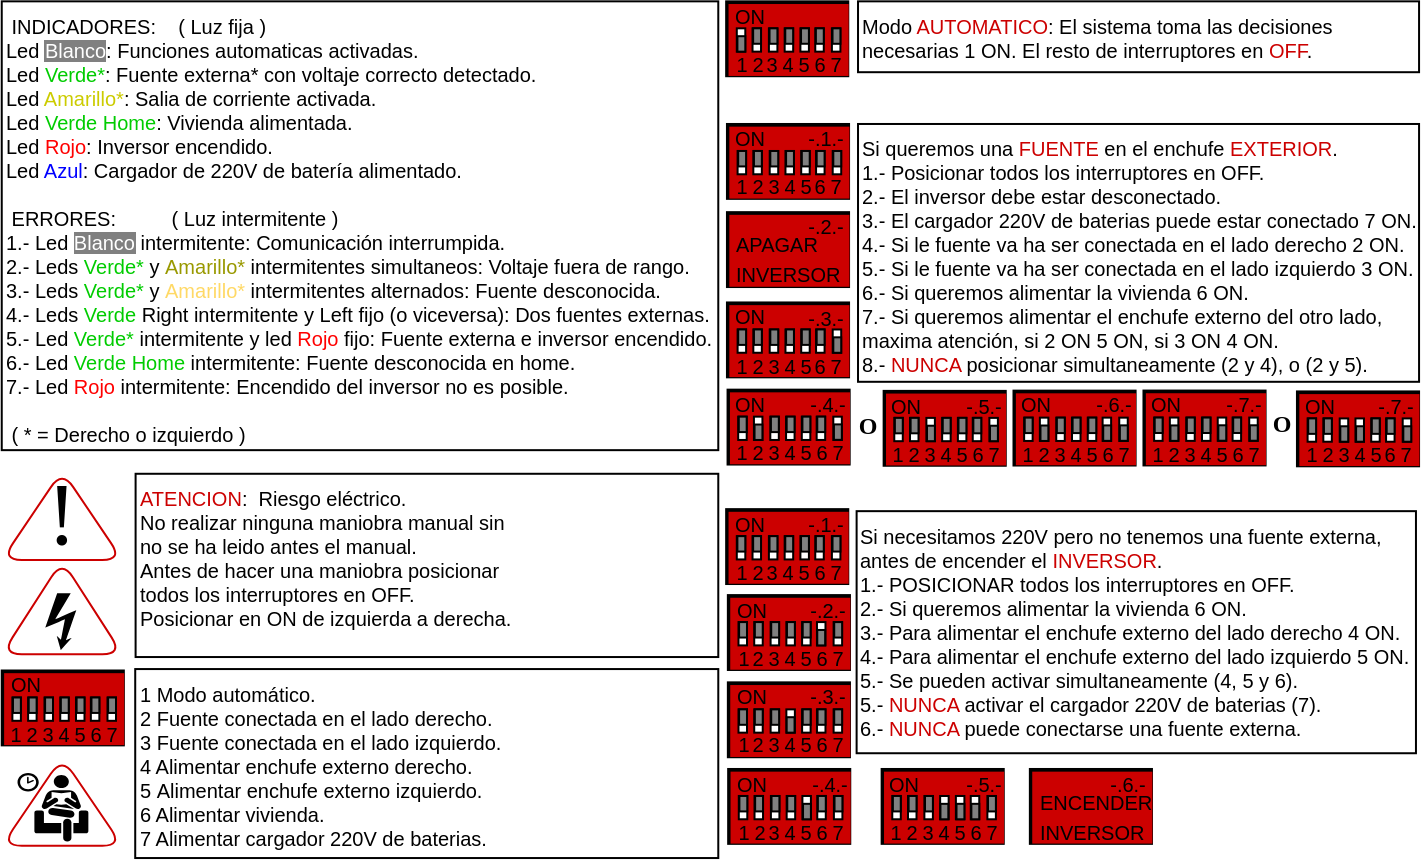 <mxfile version="14.1.8" type="device"><diagram id="Z3PYo9svRuD9ZmUaIroH" name="Página-1"><mxGraphModel dx="791" dy="389" grid="1" gridSize="3.937" guides="1" tooltips="1" connect="1" arrows="1" fold="1" page="1" pageScale="1" pageWidth="827" pageHeight="583" math="0" shadow="0"><root><mxCell id="0"/><mxCell id="1" parent="0"/><mxCell id="PCi3yrIaXt0ThmsPtksC-220" value="" style="rounded=0;whiteSpace=wrap;html=1;strokeColor=#000000;fillColor=#000000;" parent="1" vertex="1"><mxGeometry x="370.08" y="145.67" width="61.05" height="37.44" as="geometry"/></mxCell><mxCell id="PCi3yrIaXt0ThmsPtksC-10" value="&amp;nbsp;INDICADORES:&amp;nbsp; &amp;nbsp; ( Luz fija )&lt;br style=&quot;font-size: 10px&quot;&gt;Led &lt;span style=&quot;background-color: rgb(128 , 128 , 128)&quot;&gt;&lt;font color=&quot;#ffffff&quot;&gt;Blanco&lt;/font&gt;&lt;/span&gt;: Funciones automaticas activadas.&lt;br style=&quot;font-size: 10px&quot;&gt;Led &lt;font color=&quot;#00cc00&quot;&gt;Verde*&lt;/font&gt;: Fuente externa* con voltaje correcto detectado.&lt;br style=&quot;font-size: 10px&quot;&gt;Led &lt;font color=&quot;#cccc00&quot;&gt;Amarillo*&lt;/font&gt;: Salia de corriente activada.&lt;br style=&quot;font-size: 10px&quot;&gt;Led &lt;font color=&quot;#00cc00&quot;&gt;Verde Home&lt;/font&gt;: Vivienda alimentada.&lt;br style=&quot;font-size: 10px&quot;&gt;Led &lt;font color=&quot;#ff0000&quot;&gt;Rojo&lt;/font&gt;: Inversor encendido.&lt;br style=&quot;font-size: 10px&quot;&gt;Led &lt;font color=&quot;#0000ff&quot;&gt;Azul&lt;/font&gt;: Cargador&amp;nbsp;de 220V&amp;nbsp;de batería alimentado.&lt;br style=&quot;font-size: 10px&quot;&gt;&lt;br style=&quot;font-size: 10px&quot;&gt;&amp;nbsp;ERRORES:&amp;nbsp; &amp;nbsp; &amp;nbsp; &amp;nbsp; &amp;nbsp; ( Luz intermitente )&lt;br style=&quot;font-size: 10px&quot;&gt;1.- Led&amp;nbsp;&lt;span style=&quot;color: rgb(255 , 255 , 255) ; background-color: rgb(128 , 128 , 128)&quot;&gt;Blanco&lt;/span&gt;&amp;nbsp;intermitente: Comunicación interrumpida.&lt;br style=&quot;font-size: 10px&quot;&gt;2.- Leds&amp;nbsp;&lt;span style=&quot;color: rgb(0 , 204 , 0)&quot;&gt;Verde*&lt;/span&gt;&amp;nbsp;y&amp;nbsp;&lt;font color=&quot;#999900&quot;&gt;Amarillo*&lt;/font&gt;&amp;nbsp;intermitentes simultaneos: Voltaje fuera de rango.&lt;br style=&quot;font-size: 10px&quot;&gt;3.- Leds&amp;nbsp;&lt;span style=&quot;color: rgb(0 , 204 , 0)&quot;&gt;Verde*&lt;/span&gt;&amp;nbsp;y&amp;nbsp;&lt;font color=&quot;#ffd966&quot;&gt;Amarillo*&lt;/font&gt;&amp;nbsp;intermitentes alternados: Fuente desconocida.&lt;br style=&quot;font-size: 10px&quot;&gt;4.- Leds&amp;nbsp;&lt;span style=&quot;color: rgb(0 , 204 , 0)&quot;&gt;Verde&lt;/span&gt;&amp;nbsp;Right intermitente&amp;nbsp;y Left fijo (o viceversa): Dos fuentes externas.&lt;br style=&quot;font-size: 10px&quot;&gt;5.- Led&amp;nbsp;&lt;span style=&quot;color: rgb(0 , 204 , 0)&quot;&gt;Verde*&lt;/span&gt;&amp;nbsp;intermitente y led&amp;nbsp;&lt;span style=&quot;color: rgb(255 , 0 , 0)&quot;&gt;Rojo&lt;/span&gt;&amp;nbsp;fijo: Fuente externa e inversor encendido.&lt;br style=&quot;font-size: 10px&quot;&gt;6.- Led &lt;span style=&quot;color: rgb(0 , 204 , 0)&quot;&gt;Verde Home&lt;/span&gt;&amp;nbsp;intermitente: Fuente desconocida en home.&lt;br style=&quot;font-size: 10px&quot;&gt;7.- Led&amp;nbsp;&lt;span style=&quot;color: rgb(255 , 0 , 0)&quot;&gt;Rojo&lt;/span&gt;&amp;nbsp;intermitente: Encendido del inversor no es posible.&lt;br style=&quot;font-size: 10px&quot;&gt;&lt;br style=&quot;font-size: 10px&quot;&gt;&amp;nbsp;( * = Derecho o izquierdo )" style="whiteSpace=wrap;html=1;fontColor=#000000;strokeColor=#000000;fillColor=#FFFFFF;align=left;verticalAlign=top;fontSize=10;" parent="1" vertex="1"><mxGeometry x="7.87" y="145.67" width="358.27" height="224.41" as="geometry"/></mxCell><mxCell id="PCi3yrIaXt0ThmsPtksC-173" value="" style="rounded=0;whiteSpace=wrap;html=1;fillColor=#CC0000;fontSize=10;strokeWidth=1;strokeColor=#CC0000;" parent="1" vertex="1"><mxGeometry x="371.77" y="147.51" width="59.06" height="34.97" as="geometry"/></mxCell><mxCell id="PCi3yrIaXt0ThmsPtksC-174" value="" style="rounded=0;whiteSpace=wrap;html=1;fillColor=#FFFFFF;strokeColor=#000000;fontSize=10;" parent="1" vertex="1"><mxGeometry x="375.4" y="159.17" width="4.25" height="11.65" as="geometry"/></mxCell><mxCell id="PCi3yrIaXt0ThmsPtksC-175" value="ON" style="rounded=0;whiteSpace=wrap;html=1;fillColor=#CC0000;strokeColor=#CC0000;fontSize=10;verticalAlign=middle;" parent="1" vertex="1"><mxGeometry x="375.71" y="150.82" width="11.81" height="3.93" as="geometry"/></mxCell><mxCell id="PCi3yrIaXt0ThmsPtksC-176" value="1" style="rounded=0;whiteSpace=wrap;html=1;fillColor=#CC0000;strokeColor=#CC0000;fontSize=10;" parent="1" vertex="1"><mxGeometry x="375.71" y="173.1" width="3.93" height="7.72" as="geometry"/></mxCell><mxCell id="PCi3yrIaXt0ThmsPtksC-177" value="" style="rounded=0;whiteSpace=wrap;html=1;strokeColor=#000000;fillColor=#808080;fontSize=10;" parent="1" vertex="1"><mxGeometry x="375.71" y="163.1" width="3.94" height="7.72" as="geometry"/></mxCell><mxCell id="PCi3yrIaXt0ThmsPtksC-178" value="" style="rounded=0;whiteSpace=wrap;html=1;fillColor=#FFFFFF;strokeColor=#000000;fontSize=10;" parent="1" vertex="1"><mxGeometry x="383.267" y="159.167" width="4.25" height="11.65" as="geometry"/></mxCell><mxCell id="PCi3yrIaXt0ThmsPtksC-179" value="2" style="rounded=0;whiteSpace=wrap;html=1;fillColor=#CC0000;strokeColor=#CC0000;fontSize=10;" parent="1" vertex="1"><mxGeometry x="383.58" y="173.1" width="3.94" height="7.72" as="geometry"/></mxCell><mxCell id="PCi3yrIaXt0ThmsPtksC-180" value="" style="rounded=0;whiteSpace=wrap;html=1;strokeColor=#000000;fillColor=#808080;fontSize=10;" parent="1" vertex="1"><mxGeometry x="383.577" y="159.167" width="3.94" height="7.72" as="geometry"/></mxCell><mxCell id="PCi3yrIaXt0ThmsPtksC-181" value="" style="rounded=0;whiteSpace=wrap;html=1;fillColor=#FFFFFF;strokeColor=#000000;fontSize=10;" parent="1" vertex="1"><mxGeometry x="391.454" y="159.174" width="4.25" height="11.65" as="geometry"/></mxCell><mxCell id="PCi3yrIaXt0ThmsPtksC-182" value="3" style="rounded=0;whiteSpace=wrap;html=1;fillColor=#CC0000;strokeColor=#CC0000;fontSize=10;" parent="1" vertex="1"><mxGeometry x="391.46" y="173.1" width="3.93" height="7.72" as="geometry"/></mxCell><mxCell id="PCi3yrIaXt0ThmsPtksC-183" value="" style="rounded=0;whiteSpace=wrap;html=1;strokeColor=#000000;fillColor=#808080;fontSize=10;" parent="1" vertex="1"><mxGeometry x="391.764" y="159.174" width="3.94" height="7.72" as="geometry"/></mxCell><mxCell id="PCi3yrIaXt0ThmsPtksC-184" value="" style="rounded=0;whiteSpace=wrap;html=1;fillColor=#FFFFFF;strokeColor=#000000;fontSize=10;" parent="1" vertex="1"><mxGeometry x="399.334" y="159.174" width="4.25" height="11.65" as="geometry"/></mxCell><mxCell id="PCi3yrIaXt0ThmsPtksC-185" value="4" style="rounded=0;whiteSpace=wrap;html=1;fillColor=#CC0000;strokeColor=#CC0000;fontSize=10;" parent="1" vertex="1"><mxGeometry x="399.33" y="173.1" width="3.94" height="7.72" as="geometry"/></mxCell><mxCell id="PCi3yrIaXt0ThmsPtksC-186" value="" style="rounded=0;whiteSpace=wrap;html=1;strokeColor=#000000;fillColor=#808080;fontSize=10;" parent="1" vertex="1"><mxGeometry x="399.64" y="159.17" width="3.93" height="7.72" as="geometry"/></mxCell><mxCell id="PCi3yrIaXt0ThmsPtksC-187" value="" style="rounded=0;whiteSpace=wrap;html=1;fillColor=#FFFFFF;strokeColor=#000000;fontSize=10;" parent="1" vertex="1"><mxGeometry x="407.204" y="159.164" width="4.25" height="11.65" as="geometry"/></mxCell><mxCell id="PCi3yrIaXt0ThmsPtksC-188" value="5" style="rounded=0;whiteSpace=wrap;html=1;fillColor=#CC0000;strokeColor=#CC0000;fontSize=10;" parent="1" vertex="1"><mxGeometry x="407.2" y="173.09" width="3.94" height="7.72" as="geometry"/></mxCell><mxCell id="PCi3yrIaXt0ThmsPtksC-189" value="" style="rounded=0;whiteSpace=wrap;html=1;strokeColor=#000000;fillColor=#808080;fontSize=10;" parent="1" vertex="1"><mxGeometry x="407.514" y="159.164" width="3.94" height="7.72" as="geometry"/></mxCell><mxCell id="PCi3yrIaXt0ThmsPtksC-190" value="" style="rounded=0;whiteSpace=wrap;html=1;fillColor=#FFFFFF;strokeColor=#000000;fontSize=10;" parent="1" vertex="1"><mxGeometry x="414.634" y="159.164" width="4.25" height="11.65" as="geometry"/></mxCell><mxCell id="PCi3yrIaXt0ThmsPtksC-191" value="6" style="rounded=0;whiteSpace=wrap;html=1;fillColor=#CC0000;strokeColor=#CC0000;fontSize=10;" parent="1" vertex="1"><mxGeometry x="415.08" y="173.09" width="3.93" height="7.72" as="geometry"/></mxCell><mxCell id="PCi3yrIaXt0ThmsPtksC-192" value="" style="rounded=0;whiteSpace=wrap;html=1;strokeColor=#000000;fillColor=#808080;fontSize=10;" parent="1" vertex="1"><mxGeometry x="414.944" y="159.164" width="3.94" height="7.72" as="geometry"/></mxCell><mxCell id="PCi3yrIaXt0ThmsPtksC-193" value="" style="rounded=0;whiteSpace=wrap;html=1;fillColor=#FFFFFF;strokeColor=#000000;fontSize=10;" parent="1" vertex="1"><mxGeometry x="422.954" y="159.174" width="4.25" height="11.65" as="geometry"/></mxCell><mxCell id="PCi3yrIaXt0ThmsPtksC-194" value="7" style="rounded=0;whiteSpace=wrap;html=1;fillColor=#CC0000;strokeColor=#CC0000;fontSize=10;" parent="1" vertex="1"><mxGeometry x="422.95" y="173.1" width="3.94" height="7.72" as="geometry"/></mxCell><mxCell id="PCi3yrIaXt0ThmsPtksC-195" value="" style="rounded=0;whiteSpace=wrap;html=1;strokeColor=#000000;fillColor=#808080;fontSize=10;" parent="1" vertex="1"><mxGeometry x="423.264" y="159.174" width="3.94" height="7.72" as="geometry"/></mxCell><mxCell id="PCi3yrIaXt0ThmsPtksC-229" value="&lt;span&gt;1 Modo automático.&lt;br&gt;&lt;/span&gt;2 Fuente conectada en el lado derecho.&lt;span&gt;&lt;br&gt;3&amp;nbsp;&lt;/span&gt;Fuente conectada en el lado izquierdo.&lt;span&gt;&lt;br&gt;4 Alimentar enchufe externo derecho.&lt;br&gt;5&amp;nbsp;&lt;/span&gt;Alimentar enchufe externo izquierdo.&lt;span&gt;&lt;br&gt;6 Alimentar vivienda.&lt;br&gt;7 Alimentar cargador 220V de baterias.&lt;br&gt;&lt;/span&gt;" style="whiteSpace=wrap;html=1;fontColor=#000000;strokeColor=#000000;fillColor=#FFFFFF;align=left;verticalAlign=top;fontSize=10;" parent="1" vertex="1"><mxGeometry x="74.61" y="479.53" width="291.53" height="94.49" as="geometry"/></mxCell><mxCell id="PCi3yrIaXt0ThmsPtksC-231" value="Modo &lt;font color=&quot;#cc0000&quot;&gt;AUTOMATICO&lt;/font&gt;: El sistema toma las decisiones necesarias&amp;nbsp;1 ON. El resto de interruptores en &lt;font color=&quot;#cc0000&quot;&gt;OFF&lt;/font&gt;." style="whiteSpace=wrap;html=1;fontColor=#000000;strokeColor=#000000;fillColor=#FFFFFF;align=left;verticalAlign=top;fontSize=10;" parent="1" vertex="1"><mxGeometry x="436.01" y="145.67" width="280.52" height="35.43" as="geometry"/></mxCell><mxCell id="PCi3yrIaXt0ThmsPtksC-232" value="&lt;font color=&quot;#cc0000&quot;&gt;ATENCION&lt;/font&gt;:&amp;nbsp; Riesgo eléctrico.&lt;br&gt;No realizar ninguna maniobra manual sin&lt;br&gt;no se ha leido antes el manual.&lt;br&gt;Antes de hacer una maniobra posicionar&lt;br&gt;todos los interruptores en OFF.&lt;br&gt;Posicionar en ON de izquierda a derecha." style="whiteSpace=wrap;html=1;fontColor=#000000;strokeColor=#000000;fillColor=#FFFFFF;align=left;verticalAlign=top;fontSize=10;" parent="1" vertex="1"><mxGeometry x="74.8" y="381.89" width="291.34" height="91.63" as="geometry"/></mxCell><mxCell id="PCi3yrIaXt0ThmsPtksC-233" value="" style="rounded=0;whiteSpace=wrap;html=1;strokeColor=#000000;fillColor=#000000;" parent="1" vertex="1"><mxGeometry x="7.87" y="480.25" width="61.05" height="37.44" as="geometry"/></mxCell><mxCell id="PCi3yrIaXt0ThmsPtksC-234" value="" style="rounded=0;whiteSpace=wrap;html=1;fillColor=#CC0000;fontSize=10;strokeWidth=1;strokeColor=#CC0000;" parent="1" vertex="1"><mxGeometry x="9.56" y="482.09" width="59.06" height="34.97" as="geometry"/></mxCell><mxCell id="PCi3yrIaXt0ThmsPtksC-235" value="" style="rounded=0;whiteSpace=wrap;html=1;fillColor=#FFFFFF;strokeColor=#000000;fontSize=10;" parent="1" vertex="1"><mxGeometry x="13.19" y="493.75" width="4.25" height="11.65" as="geometry"/></mxCell><mxCell id="PCi3yrIaXt0ThmsPtksC-236" value="ON" style="rounded=0;whiteSpace=wrap;html=1;fillColor=#CC0000;strokeColor=#CC0000;fontSize=10;verticalAlign=middle;" parent="1" vertex="1"><mxGeometry x="13.5" y="485.4" width="11.81" height="3.93" as="geometry"/></mxCell><mxCell id="PCi3yrIaXt0ThmsPtksC-237" value="1" style="rounded=0;whiteSpace=wrap;html=1;fillColor=#CC0000;strokeColor=#CC0000;fontSize=10;" parent="1" vertex="1"><mxGeometry x="13.5" y="507.68" width="3.93" height="7.72" as="geometry"/></mxCell><mxCell id="PCi3yrIaXt0ThmsPtksC-238" value="" style="rounded=0;whiteSpace=wrap;html=1;strokeColor=#000000;fillColor=#808080;fontSize=10;" parent="1" vertex="1"><mxGeometry x="13.49" y="493.75" width="3.94" height="7.72" as="geometry"/></mxCell><mxCell id="PCi3yrIaXt0ThmsPtksC-239" value="" style="rounded=0;whiteSpace=wrap;html=1;fillColor=#FFFFFF;strokeColor=#000000;fontSize=10;" parent="1" vertex="1"><mxGeometry x="21.057" y="493.747" width="4.25" height="11.65" as="geometry"/></mxCell><mxCell id="PCi3yrIaXt0ThmsPtksC-240" value="2" style="rounded=0;whiteSpace=wrap;html=1;fillColor=#CC0000;strokeColor=#CC0000;fontSize=10;" parent="1" vertex="1"><mxGeometry x="21.37" y="507.68" width="3.94" height="7.72" as="geometry"/></mxCell><mxCell id="PCi3yrIaXt0ThmsPtksC-241" value="" style="rounded=0;whiteSpace=wrap;html=1;strokeColor=#000000;fillColor=#808080;fontSize=10;" parent="1" vertex="1"><mxGeometry x="21.367" y="493.747" width="3.94" height="7.72" as="geometry"/></mxCell><mxCell id="PCi3yrIaXt0ThmsPtksC-242" value="" style="rounded=0;whiteSpace=wrap;html=1;fillColor=#FFFFFF;strokeColor=#000000;fontSize=10;" parent="1" vertex="1"><mxGeometry x="29.244" y="493.754" width="4.25" height="11.65" as="geometry"/></mxCell><mxCell id="PCi3yrIaXt0ThmsPtksC-243" value="3" style="rounded=0;whiteSpace=wrap;html=1;fillColor=#CC0000;strokeColor=#CC0000;fontSize=10;" parent="1" vertex="1"><mxGeometry x="29.25" y="507.68" width="3.93" height="7.72" as="geometry"/></mxCell><mxCell id="PCi3yrIaXt0ThmsPtksC-244" value="" style="rounded=0;whiteSpace=wrap;html=1;strokeColor=#000000;fillColor=#808080;fontSize=10;" parent="1" vertex="1"><mxGeometry x="29.554" y="493.754" width="3.94" height="7.72" as="geometry"/></mxCell><mxCell id="PCi3yrIaXt0ThmsPtksC-245" value="" style="rounded=0;whiteSpace=wrap;html=1;fillColor=#FFFFFF;strokeColor=#000000;fontSize=10;" parent="1" vertex="1"><mxGeometry x="37.124" y="493.754" width="4.25" height="11.65" as="geometry"/></mxCell><mxCell id="PCi3yrIaXt0ThmsPtksC-246" value="4" style="rounded=0;whiteSpace=wrap;html=1;fillColor=#CC0000;strokeColor=#CC0000;fontSize=10;" parent="1" vertex="1"><mxGeometry x="37.12" y="507.68" width="3.94" height="7.72" as="geometry"/></mxCell><mxCell id="PCi3yrIaXt0ThmsPtksC-247" value="" style="rounded=0;whiteSpace=wrap;html=1;strokeColor=#000000;fillColor=#808080;fontSize=10;" parent="1" vertex="1"><mxGeometry x="37.43" y="493.75" width="3.93" height="7.72" as="geometry"/></mxCell><mxCell id="PCi3yrIaXt0ThmsPtksC-248" value="" style="rounded=0;whiteSpace=wrap;html=1;fillColor=#FFFFFF;strokeColor=#000000;fontSize=10;" parent="1" vertex="1"><mxGeometry x="44.994" y="493.744" width="4.25" height="11.65" as="geometry"/></mxCell><mxCell id="PCi3yrIaXt0ThmsPtksC-249" value="5" style="rounded=0;whiteSpace=wrap;html=1;fillColor=#CC0000;strokeColor=#CC0000;fontSize=10;" parent="1" vertex="1"><mxGeometry x="44.99" y="507.67" width="3.94" height="7.72" as="geometry"/></mxCell><mxCell id="PCi3yrIaXt0ThmsPtksC-250" value="" style="rounded=0;whiteSpace=wrap;html=1;strokeColor=#000000;fillColor=#808080;fontSize=10;" parent="1" vertex="1"><mxGeometry x="45.304" y="493.744" width="3.94" height="7.72" as="geometry"/></mxCell><mxCell id="PCi3yrIaXt0ThmsPtksC-251" value="" style="rounded=0;whiteSpace=wrap;html=1;fillColor=#FFFFFF;strokeColor=#000000;fontSize=10;" parent="1" vertex="1"><mxGeometry x="52.424" y="493.744" width="4.25" height="11.65" as="geometry"/></mxCell><mxCell id="PCi3yrIaXt0ThmsPtksC-252" value="6" style="rounded=0;whiteSpace=wrap;html=1;fillColor=#CC0000;strokeColor=#CC0000;fontSize=10;" parent="1" vertex="1"><mxGeometry x="52.87" y="507.67" width="3.93" height="7.72" as="geometry"/></mxCell><mxCell id="PCi3yrIaXt0ThmsPtksC-253" value="" style="rounded=0;whiteSpace=wrap;html=1;strokeColor=#000000;fillColor=#808080;fontSize=10;" parent="1" vertex="1"><mxGeometry x="52.734" y="493.744" width="3.94" height="7.72" as="geometry"/></mxCell><mxCell id="PCi3yrIaXt0ThmsPtksC-254" value="" style="rounded=0;whiteSpace=wrap;html=1;fillColor=#FFFFFF;strokeColor=#000000;fontSize=10;" parent="1" vertex="1"><mxGeometry x="60.744" y="493.754" width="4.25" height="11.65" as="geometry"/></mxCell><mxCell id="PCi3yrIaXt0ThmsPtksC-255" value="7" style="rounded=0;whiteSpace=wrap;html=1;fillColor=#CC0000;strokeColor=#CC0000;fontSize=10;" parent="1" vertex="1"><mxGeometry x="60.74" y="507.68" width="3.94" height="7.72" as="geometry"/></mxCell><mxCell id="PCi3yrIaXt0ThmsPtksC-256" value="" style="rounded=0;whiteSpace=wrap;html=1;strokeColor=#000000;fillColor=#808080;fontSize=10;" parent="1" vertex="1"><mxGeometry x="61.054" y="493.754" width="3.94" height="7.72" as="geometry"/></mxCell><mxCell id="PCi3yrIaXt0ThmsPtksC-257" value="" style="rounded=0;whiteSpace=wrap;html=1;strokeColor=#000000;fillColor=#000000;" parent="1" vertex="1"><mxGeometry x="370.48" y="206.99" width="61.05" height="37.44" as="geometry"/></mxCell><mxCell id="PCi3yrIaXt0ThmsPtksC-258" value="" style="rounded=0;whiteSpace=wrap;html=1;fillColor=#CC0000;fontSize=10;strokeWidth=1;strokeColor=#CC0000;" parent="1" vertex="1"><mxGeometry x="372.17" y="208.83" width="59.06" height="34.97" as="geometry"/></mxCell><mxCell id="PCi3yrIaXt0ThmsPtksC-259" value="" style="rounded=0;whiteSpace=wrap;html=1;fillColor=#FFFFFF;strokeColor=#000000;fontSize=10;" parent="1" vertex="1"><mxGeometry x="375.8" y="220.49" width="4.25" height="11.65" as="geometry"/></mxCell><mxCell id="PCi3yrIaXt0ThmsPtksC-260" value="ON" style="rounded=0;whiteSpace=wrap;html=1;fillColor=#CC0000;strokeColor=#CC0000;fontSize=10;verticalAlign=middle;" parent="1" vertex="1"><mxGeometry x="376.11" y="212.14" width="11.81" height="3.93" as="geometry"/></mxCell><mxCell id="PCi3yrIaXt0ThmsPtksC-261" value="1" style="rounded=0;whiteSpace=wrap;html=1;fillColor=#CC0000;strokeColor=#CC0000;fontSize=10;" parent="1" vertex="1"><mxGeometry x="376.11" y="234.42" width="3.93" height="7.72" as="geometry"/></mxCell><mxCell id="PCi3yrIaXt0ThmsPtksC-262" value="" style="rounded=0;whiteSpace=wrap;html=1;strokeColor=#000000;fillColor=#808080;fontSize=10;" parent="1" vertex="1"><mxGeometry x="376.1" y="220.49" width="3.94" height="7.72" as="geometry"/></mxCell><mxCell id="PCi3yrIaXt0ThmsPtksC-263" value="" style="rounded=0;whiteSpace=wrap;html=1;fillColor=#FFFFFF;strokeColor=#000000;fontSize=10;" parent="1" vertex="1"><mxGeometry x="383.667" y="220.487" width="4.25" height="11.65" as="geometry"/></mxCell><mxCell id="PCi3yrIaXt0ThmsPtksC-264" value="2" style="rounded=0;whiteSpace=wrap;html=1;fillColor=#CC0000;strokeColor=#CC0000;fontSize=10;" parent="1" vertex="1"><mxGeometry x="383.98" y="234.42" width="3.94" height="7.72" as="geometry"/></mxCell><mxCell id="PCi3yrIaXt0ThmsPtksC-265" value="" style="rounded=0;whiteSpace=wrap;html=1;strokeColor=#000000;fillColor=#808080;fontSize=10;" parent="1" vertex="1"><mxGeometry x="383.977" y="220.487" width="3.94" height="7.72" as="geometry"/></mxCell><mxCell id="PCi3yrIaXt0ThmsPtksC-266" value="" style="rounded=0;whiteSpace=wrap;html=1;fillColor=#FFFFFF;strokeColor=#000000;fontSize=10;" parent="1" vertex="1"><mxGeometry x="391.854" y="220.494" width="4.25" height="11.65" as="geometry"/></mxCell><mxCell id="PCi3yrIaXt0ThmsPtksC-267" value="3" style="rounded=0;whiteSpace=wrap;html=1;fillColor=#CC0000;strokeColor=#CC0000;fontSize=10;" parent="1" vertex="1"><mxGeometry x="391.86" y="234.42" width="3.93" height="7.72" as="geometry"/></mxCell><mxCell id="PCi3yrIaXt0ThmsPtksC-268" value="" style="rounded=0;whiteSpace=wrap;html=1;strokeColor=#000000;fillColor=#808080;fontSize=10;" parent="1" vertex="1"><mxGeometry x="392.164" y="220.494" width="3.94" height="7.72" as="geometry"/></mxCell><mxCell id="PCi3yrIaXt0ThmsPtksC-269" value="" style="rounded=0;whiteSpace=wrap;html=1;fillColor=#FFFFFF;strokeColor=#000000;fontSize=10;" parent="1" vertex="1"><mxGeometry x="399.734" y="220.494" width="4.25" height="11.65" as="geometry"/></mxCell><mxCell id="PCi3yrIaXt0ThmsPtksC-270" value="4" style="rounded=0;whiteSpace=wrap;html=1;fillColor=#CC0000;strokeColor=#CC0000;fontSize=10;" parent="1" vertex="1"><mxGeometry x="399.73" y="234.42" width="3.94" height="7.72" as="geometry"/></mxCell><mxCell id="PCi3yrIaXt0ThmsPtksC-271" value="" style="rounded=0;whiteSpace=wrap;html=1;strokeColor=#000000;fillColor=#808080;fontSize=10;" parent="1" vertex="1"><mxGeometry x="400.04" y="220.49" width="3.93" height="7.72" as="geometry"/></mxCell><mxCell id="PCi3yrIaXt0ThmsPtksC-272" value="" style="rounded=0;whiteSpace=wrap;html=1;fillColor=#FFFFFF;strokeColor=#000000;fontSize=10;" parent="1" vertex="1"><mxGeometry x="407.604" y="220.484" width="4.25" height="11.65" as="geometry"/></mxCell><mxCell id="PCi3yrIaXt0ThmsPtksC-273" value="5" style="rounded=0;whiteSpace=wrap;html=1;fillColor=#CC0000;strokeColor=#CC0000;fontSize=10;" parent="1" vertex="1"><mxGeometry x="407.6" y="234.41" width="3.94" height="7.72" as="geometry"/></mxCell><mxCell id="PCi3yrIaXt0ThmsPtksC-274" value="" style="rounded=0;whiteSpace=wrap;html=1;strokeColor=#000000;fillColor=#808080;fontSize=10;" parent="1" vertex="1"><mxGeometry x="407.914" y="220.484" width="3.94" height="7.72" as="geometry"/></mxCell><mxCell id="PCi3yrIaXt0ThmsPtksC-275" value="" style="rounded=0;whiteSpace=wrap;html=1;fillColor=#FFFFFF;strokeColor=#000000;fontSize=10;" parent="1" vertex="1"><mxGeometry x="415.034" y="220.484" width="4.25" height="11.65" as="geometry"/></mxCell><mxCell id="PCi3yrIaXt0ThmsPtksC-276" value="6" style="rounded=0;whiteSpace=wrap;html=1;fillColor=#CC0000;strokeColor=#CC0000;fontSize=10;" parent="1" vertex="1"><mxGeometry x="415.48" y="234.41" width="3.93" height="7.72" as="geometry"/></mxCell><mxCell id="PCi3yrIaXt0ThmsPtksC-277" value="" style="rounded=0;whiteSpace=wrap;html=1;strokeColor=#000000;fillColor=#808080;fontSize=10;" parent="1" vertex="1"><mxGeometry x="415.344" y="220.484" width="3.94" height="7.72" as="geometry"/></mxCell><mxCell id="PCi3yrIaXt0ThmsPtksC-278" value="" style="rounded=0;whiteSpace=wrap;html=1;fillColor=#FFFFFF;strokeColor=#000000;fontSize=10;" parent="1" vertex="1"><mxGeometry x="423.354" y="220.494" width="4.25" height="11.65" as="geometry"/></mxCell><mxCell id="PCi3yrIaXt0ThmsPtksC-279" value="7" style="rounded=0;whiteSpace=wrap;html=1;fillColor=#CC0000;strokeColor=#CC0000;fontSize=10;" parent="1" vertex="1"><mxGeometry x="423.35" y="234.42" width="3.94" height="7.72" as="geometry"/></mxCell><mxCell id="PCi3yrIaXt0ThmsPtksC-280" value="" style="rounded=0;whiteSpace=wrap;html=1;strokeColor=#000000;fillColor=#808080;fontSize=10;" parent="1" vertex="1"><mxGeometry x="423.654" y="220.494" width="3.94" height="7.72" as="geometry"/></mxCell><mxCell id="PCi3yrIaXt0ThmsPtksC-281" value="" style="rounded=0;whiteSpace=wrap;html=1;strokeColor=#000000;fillColor=#000000;" parent="1" vertex="1"><mxGeometry x="370.48" y="251.08" width="61.05" height="37.44" as="geometry"/></mxCell><mxCell id="PCi3yrIaXt0ThmsPtksC-282" value="" style="rounded=0;whiteSpace=wrap;html=1;fillColor=#CC0000;fontSize=10;strokeWidth=1;strokeColor=#CC0000;" parent="1" vertex="1"><mxGeometry x="372.17" y="252.92" width="59.06" height="34.97" as="geometry"/></mxCell><mxCell id="PCi3yrIaXt0ThmsPtksC-305" value="" style="rounded=0;whiteSpace=wrap;html=1;strokeColor=#000000;fillColor=#000000;" parent="1" vertex="1"><mxGeometry x="370.48" y="296.23" width="61.05" height="37.44" as="geometry"/></mxCell><mxCell id="PCi3yrIaXt0ThmsPtksC-306" value="" style="rounded=0;whiteSpace=wrap;html=1;fillColor=#CC0000;fontSize=10;strokeWidth=1;strokeColor=#CC0000;" parent="1" vertex="1"><mxGeometry x="372.17" y="298.07" width="59.06" height="34.97" as="geometry"/></mxCell><mxCell id="PCi3yrIaXt0ThmsPtksC-307" value="" style="rounded=0;whiteSpace=wrap;html=1;fillColor=#FFFFFF;strokeColor=#000000;fontSize=10;" parent="1" vertex="1"><mxGeometry x="375.8" y="309.73" width="4.25" height="11.65" as="geometry"/></mxCell><mxCell id="PCi3yrIaXt0ThmsPtksC-308" value="ON" style="rounded=0;whiteSpace=wrap;html=1;fillColor=#CC0000;strokeColor=#CC0000;fontSize=10;verticalAlign=middle;" parent="1" vertex="1"><mxGeometry x="376.11" y="301.38" width="11.81" height="3.93" as="geometry"/></mxCell><mxCell id="PCi3yrIaXt0ThmsPtksC-309" value="1" style="rounded=0;whiteSpace=wrap;html=1;fillColor=#CC0000;strokeColor=#CC0000;fontSize=10;" parent="1" vertex="1"><mxGeometry x="376.11" y="323.66" width="3.93" height="7.72" as="geometry"/></mxCell><mxCell id="PCi3yrIaXt0ThmsPtksC-310" value="" style="rounded=0;whiteSpace=wrap;html=1;strokeColor=#000000;fillColor=#808080;fontSize=10;" parent="1" vertex="1"><mxGeometry x="376.1" y="309.73" width="3.94" height="7.72" as="geometry"/></mxCell><mxCell id="PCi3yrIaXt0ThmsPtksC-311" value="" style="rounded=0;whiteSpace=wrap;html=1;fillColor=#FFFFFF;strokeColor=#000000;fontSize=10;" parent="1" vertex="1"><mxGeometry x="383.667" y="309.727" width="4.25" height="11.65" as="geometry"/></mxCell><mxCell id="PCi3yrIaXt0ThmsPtksC-312" value="2" style="rounded=0;whiteSpace=wrap;html=1;fillColor=#CC0000;strokeColor=#CC0000;fontSize=10;" parent="1" vertex="1"><mxGeometry x="383.98" y="323.66" width="3.94" height="7.72" as="geometry"/></mxCell><mxCell id="PCi3yrIaXt0ThmsPtksC-313" value="" style="rounded=0;whiteSpace=wrap;html=1;strokeColor=#000000;fillColor=#808080;fontSize=10;" parent="1" vertex="1"><mxGeometry x="383.977" y="309.727" width="3.94" height="7.72" as="geometry"/></mxCell><mxCell id="PCi3yrIaXt0ThmsPtksC-314" value="" style="rounded=0;whiteSpace=wrap;html=1;fillColor=#FFFFFF;strokeColor=#000000;fontSize=10;" parent="1" vertex="1"><mxGeometry x="391.854" y="309.734" width="4.25" height="11.65" as="geometry"/></mxCell><mxCell id="PCi3yrIaXt0ThmsPtksC-315" value="3" style="rounded=0;whiteSpace=wrap;html=1;fillColor=#CC0000;strokeColor=#CC0000;fontSize=10;" parent="1" vertex="1"><mxGeometry x="391.86" y="323.66" width="3.93" height="7.72" as="geometry"/></mxCell><mxCell id="PCi3yrIaXt0ThmsPtksC-316" value="" style="rounded=0;whiteSpace=wrap;html=1;strokeColor=#000000;fillColor=#808080;fontSize=10;" parent="1" vertex="1"><mxGeometry x="392.164" y="309.734" width="3.94" height="7.72" as="geometry"/></mxCell><mxCell id="PCi3yrIaXt0ThmsPtksC-317" value="" style="rounded=0;whiteSpace=wrap;html=1;fillColor=#FFFFFF;strokeColor=#000000;fontSize=10;" parent="1" vertex="1"><mxGeometry x="399.734" y="309.734" width="4.25" height="11.65" as="geometry"/></mxCell><mxCell id="PCi3yrIaXt0ThmsPtksC-318" value="4" style="rounded=0;whiteSpace=wrap;html=1;fillColor=#CC0000;strokeColor=#CC0000;fontSize=10;" parent="1" vertex="1"><mxGeometry x="399.73" y="323.66" width="3.94" height="7.72" as="geometry"/></mxCell><mxCell id="PCi3yrIaXt0ThmsPtksC-319" value="" style="rounded=0;whiteSpace=wrap;html=1;strokeColor=#000000;fillColor=#808080;fontSize=10;" parent="1" vertex="1"><mxGeometry x="400.04" y="309.73" width="3.93" height="7.72" as="geometry"/></mxCell><mxCell id="PCi3yrIaXt0ThmsPtksC-320" value="" style="rounded=0;whiteSpace=wrap;html=1;fillColor=#FFFFFF;strokeColor=#000000;fontSize=10;" parent="1" vertex="1"><mxGeometry x="407.604" y="309.724" width="4.25" height="11.65" as="geometry"/></mxCell><mxCell id="PCi3yrIaXt0ThmsPtksC-321" value="5" style="rounded=0;whiteSpace=wrap;html=1;fillColor=#CC0000;strokeColor=#CC0000;fontSize=10;" parent="1" vertex="1"><mxGeometry x="407.6" y="323.65" width="3.94" height="7.72" as="geometry"/></mxCell><mxCell id="PCi3yrIaXt0ThmsPtksC-322" value="" style="rounded=0;whiteSpace=wrap;html=1;strokeColor=#000000;fillColor=#808080;fontSize=10;" parent="1" vertex="1"><mxGeometry x="407.914" y="309.724" width="3.94" height="7.72" as="geometry"/></mxCell><mxCell id="PCi3yrIaXt0ThmsPtksC-323" value="" style="rounded=0;whiteSpace=wrap;html=1;fillColor=#FFFFFF;strokeColor=#000000;fontSize=10;" parent="1" vertex="1"><mxGeometry x="415.034" y="309.724" width="4.25" height="11.65" as="geometry"/></mxCell><mxCell id="PCi3yrIaXt0ThmsPtksC-324" value="6" style="rounded=0;whiteSpace=wrap;html=1;fillColor=#CC0000;strokeColor=#CC0000;fontSize=10;" parent="1" vertex="1"><mxGeometry x="415.48" y="323.65" width="3.93" height="7.72" as="geometry"/></mxCell><mxCell id="PCi3yrIaXt0ThmsPtksC-325" value="" style="rounded=0;whiteSpace=wrap;html=1;strokeColor=#000000;fillColor=#808080;fontSize=10;" parent="1" vertex="1"><mxGeometry x="415.344" y="309.724" width="3.94" height="7.72" as="geometry"/></mxCell><mxCell id="PCi3yrIaXt0ThmsPtksC-326" value="" style="rounded=0;whiteSpace=wrap;html=1;fillColor=#FFFFFF;strokeColor=#000000;fontSize=10;" parent="1" vertex="1"><mxGeometry x="423.354" y="309.734" width="4.25" height="11.65" as="geometry"/></mxCell><mxCell id="PCi3yrIaXt0ThmsPtksC-327" value="7" style="rounded=0;whiteSpace=wrap;html=1;fillColor=#CC0000;strokeColor=#CC0000;fontSize=10;" parent="1" vertex="1"><mxGeometry x="423.35" y="323.66" width="3.94" height="7.72" as="geometry"/></mxCell><mxCell id="PCi3yrIaXt0ThmsPtksC-328" value="" style="rounded=0;whiteSpace=wrap;html=1;strokeColor=#000000;fillColor=#808080;fontSize=10;" parent="1" vertex="1"><mxGeometry x="423.664" y="313.664" width="3.94" height="7.72" as="geometry"/></mxCell><mxCell id="PCi3yrIaXt0ThmsPtksC-329" value="" style="rounded=0;whiteSpace=wrap;html=1;strokeColor=#000000;fillColor=#000000;" parent="1" vertex="1"><mxGeometry x="370.78" y="339.83" width="61.05" height="37.44" as="geometry"/></mxCell><mxCell id="PCi3yrIaXt0ThmsPtksC-330" value="" style="rounded=0;whiteSpace=wrap;html=1;fillColor=#CC0000;fontSize=10;strokeWidth=1;strokeColor=#CC0000;" parent="1" vertex="1"><mxGeometry x="372.47" y="341.67" width="59.06" height="34.97" as="geometry"/></mxCell><mxCell id="PCi3yrIaXt0ThmsPtksC-331" value="" style="rounded=0;whiteSpace=wrap;html=1;fillColor=#FFFFFF;strokeColor=#000000;fontSize=10;" parent="1" vertex="1"><mxGeometry x="376.1" y="353.33" width="4.25" height="11.65" as="geometry"/></mxCell><mxCell id="PCi3yrIaXt0ThmsPtksC-332" value="ON" style="rounded=0;whiteSpace=wrap;html=1;fillColor=#CC0000;strokeColor=#CC0000;fontSize=10;verticalAlign=middle;" parent="1" vertex="1"><mxGeometry x="376.41" y="344.98" width="11.81" height="3.93" as="geometry"/></mxCell><mxCell id="PCi3yrIaXt0ThmsPtksC-333" value="1" style="rounded=0;whiteSpace=wrap;html=1;fillColor=#CC0000;strokeColor=#CC0000;fontSize=10;" parent="1" vertex="1"><mxGeometry x="376.41" y="367.26" width="3.93" height="7.72" as="geometry"/></mxCell><mxCell id="PCi3yrIaXt0ThmsPtksC-334" value="" style="rounded=0;whiteSpace=wrap;html=1;strokeColor=#000000;fillColor=#808080;fontSize=10;" parent="1" vertex="1"><mxGeometry x="376.4" y="353.33" width="3.94" height="7.72" as="geometry"/></mxCell><mxCell id="PCi3yrIaXt0ThmsPtksC-335" value="" style="rounded=0;whiteSpace=wrap;html=1;fillColor=#FFFFFF;strokeColor=#000000;fontSize=10;" parent="1" vertex="1"><mxGeometry x="383.967" y="353.327" width="4.25" height="11.65" as="geometry"/></mxCell><mxCell id="PCi3yrIaXt0ThmsPtksC-336" value="2" style="rounded=0;whiteSpace=wrap;html=1;fillColor=#CC0000;strokeColor=#CC0000;fontSize=10;" parent="1" vertex="1"><mxGeometry x="384.28" y="367.26" width="3.94" height="7.72" as="geometry"/></mxCell><mxCell id="PCi3yrIaXt0ThmsPtksC-337" value="" style="rounded=0;whiteSpace=wrap;html=1;strokeColor=#000000;fillColor=#808080;fontSize=10;" parent="1" vertex="1"><mxGeometry x="384.277" y="357.267" width="3.94" height="7.72" as="geometry"/></mxCell><mxCell id="PCi3yrIaXt0ThmsPtksC-338" value="" style="rounded=0;whiteSpace=wrap;html=1;fillColor=#FFFFFF;strokeColor=#000000;fontSize=10;" parent="1" vertex="1"><mxGeometry x="392.154" y="353.334" width="4.25" height="11.65" as="geometry"/></mxCell><mxCell id="PCi3yrIaXt0ThmsPtksC-339" value="3" style="rounded=0;whiteSpace=wrap;html=1;fillColor=#CC0000;strokeColor=#CC0000;fontSize=10;" parent="1" vertex="1"><mxGeometry x="392.16" y="367.26" width="3.93" height="7.72" as="geometry"/></mxCell><mxCell id="PCi3yrIaXt0ThmsPtksC-340" value="" style="rounded=0;whiteSpace=wrap;html=1;strokeColor=#000000;fillColor=#808080;fontSize=10;" parent="1" vertex="1"><mxGeometry x="392.464" y="353.334" width="3.94" height="7.72" as="geometry"/></mxCell><mxCell id="PCi3yrIaXt0ThmsPtksC-341" value="" style="rounded=0;whiteSpace=wrap;html=1;fillColor=#FFFFFF;strokeColor=#000000;fontSize=10;" parent="1" vertex="1"><mxGeometry x="400.034" y="353.334" width="4.25" height="11.65" as="geometry"/></mxCell><mxCell id="PCi3yrIaXt0ThmsPtksC-342" value="4" style="rounded=0;whiteSpace=wrap;html=1;fillColor=#CC0000;strokeColor=#CC0000;fontSize=10;" parent="1" vertex="1"><mxGeometry x="400.03" y="367.26" width="3.94" height="7.72" as="geometry"/></mxCell><mxCell id="PCi3yrIaXt0ThmsPtksC-343" value="" style="rounded=0;whiteSpace=wrap;html=1;strokeColor=#000000;fillColor=#808080;fontSize=10;" parent="1" vertex="1"><mxGeometry x="400.34" y="353.33" width="3.93" height="7.72" as="geometry"/></mxCell><mxCell id="PCi3yrIaXt0ThmsPtksC-344" value="" style="rounded=0;whiteSpace=wrap;html=1;fillColor=#FFFFFF;strokeColor=#000000;fontSize=10;" parent="1" vertex="1"><mxGeometry x="407.904" y="353.324" width="4.25" height="11.65" as="geometry"/></mxCell><mxCell id="PCi3yrIaXt0ThmsPtksC-345" value="5" style="rounded=0;whiteSpace=wrap;html=1;fillColor=#CC0000;strokeColor=#CC0000;fontSize=10;" parent="1" vertex="1"><mxGeometry x="407.9" y="367.25" width="3.94" height="7.72" as="geometry"/></mxCell><mxCell id="PCi3yrIaXt0ThmsPtksC-346" value="" style="rounded=0;whiteSpace=wrap;html=1;strokeColor=#000000;fillColor=#808080;fontSize=10;" parent="1" vertex="1"><mxGeometry x="408.214" y="353.324" width="3.94" height="7.72" as="geometry"/></mxCell><mxCell id="PCi3yrIaXt0ThmsPtksC-347" value="" style="rounded=0;whiteSpace=wrap;html=1;fillColor=#FFFFFF;strokeColor=#000000;fontSize=10;" parent="1" vertex="1"><mxGeometry x="415.334" y="353.324" width="4.25" height="11.65" as="geometry"/></mxCell><mxCell id="PCi3yrIaXt0ThmsPtksC-348" value="6" style="rounded=0;whiteSpace=wrap;html=1;fillColor=#CC0000;strokeColor=#CC0000;fontSize=10;" parent="1" vertex="1"><mxGeometry x="415.78" y="367.25" width="3.93" height="7.72" as="geometry"/></mxCell><mxCell id="PCi3yrIaXt0ThmsPtksC-349" value="" style="rounded=0;whiteSpace=wrap;html=1;strokeColor=#000000;fillColor=#808080;fontSize=10;" parent="1" vertex="1"><mxGeometry x="415.644" y="353.324" width="3.94" height="7.72" as="geometry"/></mxCell><mxCell id="PCi3yrIaXt0ThmsPtksC-350" value="" style="rounded=0;whiteSpace=wrap;html=1;fillColor=#FFFFFF;strokeColor=#000000;fontSize=10;" parent="1" vertex="1"><mxGeometry x="423.654" y="353.334" width="4.25" height="11.65" as="geometry"/></mxCell><mxCell id="PCi3yrIaXt0ThmsPtksC-351" value="7" style="rounded=0;whiteSpace=wrap;html=1;fillColor=#CC0000;strokeColor=#CC0000;fontSize=10;" parent="1" vertex="1"><mxGeometry x="423.65" y="367.26" width="3.94" height="7.72" as="geometry"/></mxCell><mxCell id="PCi3yrIaXt0ThmsPtksC-352" value="" style="rounded=0;whiteSpace=wrap;html=1;strokeColor=#000000;fillColor=#808080;fontSize=10;" parent="1" vertex="1"><mxGeometry x="423.964" y="357.194" width="3.94" height="7.72" as="geometry"/></mxCell><mxCell id="PCi3yrIaXt0ThmsPtksC-353" value="Si queremos una &lt;font color=&quot;#cc0000&quot;&gt;FUENTE&lt;/font&gt; en el enchufe &lt;font color=&quot;#cc0000&quot;&gt;EXTERIOR&lt;/font&gt;.&lt;br&gt;1.- Posicionar todos los interruptores en OFF.&lt;br&gt;2.- El inversor debe estar desconectado.&lt;br&gt;3.- El cargador 220V de baterias puede estar conectado 7 ON.&lt;br&gt;4.- Si le fuente va ha ser conectada en el lado derecho 2 ON.&lt;br&gt;5.- Si le fuente va ha ser conectada en el lado izquierdo 3 ON.&lt;br&gt;6.- Si queremos alimentar la vivienda 6 ON.&lt;br&gt;7.- Si queremos alimentar el enchufe externo del otro lado,&lt;br&gt;maxima atención, si 2 ON 5 ON, si 3 ON 4 ON.&lt;br&gt;8.- &lt;font color=&quot;#cc0000&quot;&gt;NUNCA&lt;/font&gt; posicionar simultaneamente (2 y 4), o (2 y 5)." style="whiteSpace=wrap;html=1;fontColor=#000000;strokeColor=#000000;fillColor=#FFFFFF;align=left;verticalAlign=top;fontSize=10;" parent="1" vertex="1"><mxGeometry x="436.01" y="206.99" width="280.52" height="128.91" as="geometry"/></mxCell><mxCell id="PCi3yrIaXt0ThmsPtksC-354" value="" style="rounded=0;whiteSpace=wrap;html=1;strokeColor=#000000;fillColor=#000000;" parent="1" vertex="1"><mxGeometry x="370.08" y="399.57" width="61.05" height="37.44" as="geometry"/></mxCell><mxCell id="PCi3yrIaXt0ThmsPtksC-355" value="" style="rounded=0;whiteSpace=wrap;html=1;fillColor=#CC0000;fontSize=10;strokeWidth=1;strokeColor=#CC0000;" parent="1" vertex="1"><mxGeometry x="371.77" y="401.41" width="59.06" height="34.97" as="geometry"/></mxCell><mxCell id="PCi3yrIaXt0ThmsPtksC-356" value="" style="rounded=0;whiteSpace=wrap;html=1;fillColor=#FFFFFF;strokeColor=#000000;fontSize=10;" parent="1" vertex="1"><mxGeometry x="375.4" y="413.07" width="4.25" height="11.65" as="geometry"/></mxCell><mxCell id="PCi3yrIaXt0ThmsPtksC-357" value="ON" style="rounded=0;whiteSpace=wrap;html=1;fillColor=#CC0000;strokeColor=#CC0000;fontSize=10;verticalAlign=middle;" parent="1" vertex="1"><mxGeometry x="375.71" y="404.72" width="11.81" height="3.93" as="geometry"/></mxCell><mxCell id="PCi3yrIaXt0ThmsPtksC-358" value="1" style="rounded=0;whiteSpace=wrap;html=1;fillColor=#CC0000;strokeColor=#CC0000;fontSize=10;" parent="1" vertex="1"><mxGeometry x="375.71" y="427" width="3.93" height="7.72" as="geometry"/></mxCell><mxCell id="PCi3yrIaXt0ThmsPtksC-359" value="" style="rounded=0;whiteSpace=wrap;html=1;strokeColor=#000000;fillColor=#808080;fontSize=10;" parent="1" vertex="1"><mxGeometry x="375.7" y="413.07" width="3.94" height="7.72" as="geometry"/></mxCell><mxCell id="PCi3yrIaXt0ThmsPtksC-360" value="" style="rounded=0;whiteSpace=wrap;html=1;fillColor=#FFFFFF;strokeColor=#000000;fontSize=10;" parent="1" vertex="1"><mxGeometry x="383.267" y="413.067" width="4.25" height="11.65" as="geometry"/></mxCell><mxCell id="PCi3yrIaXt0ThmsPtksC-361" value="2" style="rounded=0;whiteSpace=wrap;html=1;fillColor=#CC0000;strokeColor=#CC0000;fontSize=10;" parent="1" vertex="1"><mxGeometry x="383.58" y="427" width="3.94" height="7.72" as="geometry"/></mxCell><mxCell id="PCi3yrIaXt0ThmsPtksC-362" value="" style="rounded=0;whiteSpace=wrap;html=1;strokeColor=#000000;fillColor=#808080;fontSize=10;" parent="1" vertex="1"><mxGeometry x="383.577" y="413.067" width="3.94" height="7.72" as="geometry"/></mxCell><mxCell id="PCi3yrIaXt0ThmsPtksC-363" value="" style="rounded=0;whiteSpace=wrap;html=1;fillColor=#FFFFFF;strokeColor=#000000;fontSize=10;" parent="1" vertex="1"><mxGeometry x="391.454" y="413.074" width="4.25" height="11.65" as="geometry"/></mxCell><mxCell id="PCi3yrIaXt0ThmsPtksC-364" value="3" style="rounded=0;whiteSpace=wrap;html=1;fillColor=#CC0000;strokeColor=#CC0000;fontSize=10;" parent="1" vertex="1"><mxGeometry x="391.46" y="427" width="3.93" height="7.72" as="geometry"/></mxCell><mxCell id="PCi3yrIaXt0ThmsPtksC-365" value="" style="rounded=0;whiteSpace=wrap;html=1;strokeColor=#000000;fillColor=#808080;fontSize=10;" parent="1" vertex="1"><mxGeometry x="391.764" y="413.074" width="3.94" height="7.72" as="geometry"/></mxCell><mxCell id="PCi3yrIaXt0ThmsPtksC-366" value="" style="rounded=0;whiteSpace=wrap;html=1;fillColor=#FFFFFF;strokeColor=#000000;fontSize=10;" parent="1" vertex="1"><mxGeometry x="399.334" y="413.074" width="4.25" height="11.65" as="geometry"/></mxCell><mxCell id="PCi3yrIaXt0ThmsPtksC-367" value="4" style="rounded=0;whiteSpace=wrap;html=1;fillColor=#CC0000;strokeColor=#CC0000;fontSize=10;" parent="1" vertex="1"><mxGeometry x="399.33" y="427" width="3.94" height="7.72" as="geometry"/></mxCell><mxCell id="PCi3yrIaXt0ThmsPtksC-368" value="" style="rounded=0;whiteSpace=wrap;html=1;strokeColor=#000000;fillColor=#808080;fontSize=10;" parent="1" vertex="1"><mxGeometry x="399.64" y="413.07" width="3.93" height="7.72" as="geometry"/></mxCell><mxCell id="PCi3yrIaXt0ThmsPtksC-369" value="" style="rounded=0;whiteSpace=wrap;html=1;fillColor=#FFFFFF;strokeColor=#000000;fontSize=10;" parent="1" vertex="1"><mxGeometry x="407.204" y="413.064" width="4.25" height="11.65" as="geometry"/></mxCell><mxCell id="PCi3yrIaXt0ThmsPtksC-370" value="5" style="rounded=0;whiteSpace=wrap;html=1;fillColor=#CC0000;strokeColor=#CC0000;fontSize=10;" parent="1" vertex="1"><mxGeometry x="407.2" y="426.99" width="3.94" height="7.72" as="geometry"/></mxCell><mxCell id="PCi3yrIaXt0ThmsPtksC-371" value="" style="rounded=0;whiteSpace=wrap;html=1;strokeColor=#000000;fillColor=#808080;fontSize=10;" parent="1" vertex="1"><mxGeometry x="407.514" y="413.064" width="3.94" height="7.72" as="geometry"/></mxCell><mxCell id="PCi3yrIaXt0ThmsPtksC-372" value="" style="rounded=0;whiteSpace=wrap;html=1;fillColor=#FFFFFF;strokeColor=#000000;fontSize=10;" parent="1" vertex="1"><mxGeometry x="414.634" y="413.064" width="4.25" height="11.65" as="geometry"/></mxCell><mxCell id="PCi3yrIaXt0ThmsPtksC-373" value="6" style="rounded=0;whiteSpace=wrap;html=1;fillColor=#CC0000;strokeColor=#CC0000;fontSize=10;" parent="1" vertex="1"><mxGeometry x="415.08" y="426.99" width="3.93" height="7.72" as="geometry"/></mxCell><mxCell id="PCi3yrIaXt0ThmsPtksC-374" value="" style="rounded=0;whiteSpace=wrap;html=1;strokeColor=#000000;fillColor=#808080;fontSize=10;" parent="1" vertex="1"><mxGeometry x="414.944" y="413.064" width="3.94" height="7.72" as="geometry"/></mxCell><mxCell id="PCi3yrIaXt0ThmsPtksC-375" value="" style="rounded=0;whiteSpace=wrap;html=1;fillColor=#FFFFFF;strokeColor=#000000;fontSize=10;" parent="1" vertex="1"><mxGeometry x="422.954" y="413.074" width="4.25" height="11.65" as="geometry"/></mxCell><mxCell id="PCi3yrIaXt0ThmsPtksC-376" value="7" style="rounded=0;whiteSpace=wrap;html=1;fillColor=#CC0000;strokeColor=#CC0000;fontSize=10;" parent="1" vertex="1"><mxGeometry x="422.95" y="427" width="3.94" height="7.72" as="geometry"/></mxCell><mxCell id="PCi3yrIaXt0ThmsPtksC-377" value="" style="rounded=0;whiteSpace=wrap;html=1;strokeColor=#000000;fillColor=#808080;fontSize=10;" parent="1" vertex="1"><mxGeometry x="423.264" y="413.064" width="3.94" height="7.72" as="geometry"/></mxCell><mxCell id="PCi3yrIaXt0ThmsPtksC-378" value="" style="rounded=0;whiteSpace=wrap;html=1;strokeColor=#000000;fillColor=#000000;" parent="1" vertex="1"><mxGeometry x="370.93" y="442.55" width="61.05" height="37.44" as="geometry"/></mxCell><mxCell id="PCi3yrIaXt0ThmsPtksC-379" value="" style="rounded=0;whiteSpace=wrap;html=1;fillColor=#CC0000;fontSize=10;strokeWidth=1;strokeColor=#CC0000;" parent="1" vertex="1"><mxGeometry x="372.62" y="444.39" width="59.06" height="34.97" as="geometry"/></mxCell><mxCell id="PCi3yrIaXt0ThmsPtksC-380" value="" style="rounded=0;whiteSpace=wrap;html=1;fillColor=#FFFFFF;strokeColor=#000000;fontSize=10;" parent="1" vertex="1"><mxGeometry x="376.25" y="456.05" width="4.25" height="11.65" as="geometry"/></mxCell><mxCell id="PCi3yrIaXt0ThmsPtksC-381" value="ON" style="rounded=0;whiteSpace=wrap;html=1;fillColor=#CC0000;strokeColor=#CC0000;fontSize=10;verticalAlign=middle;" parent="1" vertex="1"><mxGeometry x="376.56" y="447.7" width="11.81" height="3.93" as="geometry"/></mxCell><mxCell id="PCi3yrIaXt0ThmsPtksC-382" value="1" style="rounded=0;whiteSpace=wrap;html=1;fillColor=#CC0000;strokeColor=#CC0000;fontSize=10;" parent="1" vertex="1"><mxGeometry x="376.56" y="469.98" width="3.93" height="7.72" as="geometry"/></mxCell><mxCell id="PCi3yrIaXt0ThmsPtksC-383" value="" style="rounded=0;whiteSpace=wrap;html=1;strokeColor=#000000;fillColor=#808080;fontSize=10;" parent="1" vertex="1"><mxGeometry x="376.55" y="456.05" width="3.94" height="7.72" as="geometry"/></mxCell><mxCell id="PCi3yrIaXt0ThmsPtksC-384" value="" style="rounded=0;whiteSpace=wrap;html=1;fillColor=#FFFFFF;strokeColor=#000000;fontSize=10;" parent="1" vertex="1"><mxGeometry x="384.117" y="456.047" width="4.25" height="11.65" as="geometry"/></mxCell><mxCell id="PCi3yrIaXt0ThmsPtksC-385" value="2" style="rounded=0;whiteSpace=wrap;html=1;fillColor=#CC0000;strokeColor=#CC0000;fontSize=10;" parent="1" vertex="1"><mxGeometry x="384.43" y="469.98" width="3.94" height="7.72" as="geometry"/></mxCell><mxCell id="PCi3yrIaXt0ThmsPtksC-386" value="" style="rounded=0;whiteSpace=wrap;html=1;strokeColor=#000000;fillColor=#808080;fontSize=10;" parent="1" vertex="1"><mxGeometry x="384.427" y="456.047" width="3.94" height="7.72" as="geometry"/></mxCell><mxCell id="PCi3yrIaXt0ThmsPtksC-387" value="" style="rounded=0;whiteSpace=wrap;html=1;fillColor=#FFFFFF;strokeColor=#000000;fontSize=10;" parent="1" vertex="1"><mxGeometry x="392.304" y="456.054" width="4.25" height="11.65" as="geometry"/></mxCell><mxCell id="PCi3yrIaXt0ThmsPtksC-388" value="3" style="rounded=0;whiteSpace=wrap;html=1;fillColor=#CC0000;strokeColor=#CC0000;fontSize=10;" parent="1" vertex="1"><mxGeometry x="392.31" y="469.98" width="3.93" height="7.72" as="geometry"/></mxCell><mxCell id="PCi3yrIaXt0ThmsPtksC-389" value="" style="rounded=0;whiteSpace=wrap;html=1;strokeColor=#000000;fillColor=#808080;fontSize=10;" parent="1" vertex="1"><mxGeometry x="392.614" y="456.054" width="3.94" height="7.72" as="geometry"/></mxCell><mxCell id="PCi3yrIaXt0ThmsPtksC-390" value="" style="rounded=0;whiteSpace=wrap;html=1;fillColor=#FFFFFF;strokeColor=#000000;fontSize=10;" parent="1" vertex="1"><mxGeometry x="400.184" y="456.054" width="4.25" height="11.65" as="geometry"/></mxCell><mxCell id="PCi3yrIaXt0ThmsPtksC-391" value="4" style="rounded=0;whiteSpace=wrap;html=1;fillColor=#CC0000;strokeColor=#CC0000;fontSize=10;" parent="1" vertex="1"><mxGeometry x="400.18" y="469.98" width="3.94" height="7.72" as="geometry"/></mxCell><mxCell id="PCi3yrIaXt0ThmsPtksC-392" value="" style="rounded=0;whiteSpace=wrap;html=1;strokeColor=#000000;fillColor=#808080;fontSize=10;" parent="1" vertex="1"><mxGeometry x="400.49" y="456.05" width="3.93" height="7.72" as="geometry"/></mxCell><mxCell id="PCi3yrIaXt0ThmsPtksC-393" value="" style="rounded=0;whiteSpace=wrap;html=1;fillColor=#FFFFFF;strokeColor=#000000;fontSize=10;" parent="1" vertex="1"><mxGeometry x="408.054" y="456.044" width="4.25" height="11.65" as="geometry"/></mxCell><mxCell id="PCi3yrIaXt0ThmsPtksC-394" value="5" style="rounded=0;whiteSpace=wrap;html=1;fillColor=#CC0000;strokeColor=#CC0000;fontSize=10;" parent="1" vertex="1"><mxGeometry x="408.05" y="469.97" width="3.94" height="7.72" as="geometry"/></mxCell><mxCell id="PCi3yrIaXt0ThmsPtksC-395" value="" style="rounded=0;whiteSpace=wrap;html=1;strokeColor=#000000;fillColor=#808080;fontSize=10;" parent="1" vertex="1"><mxGeometry x="408.364" y="456.044" width="3.94" height="7.72" as="geometry"/></mxCell><mxCell id="PCi3yrIaXt0ThmsPtksC-396" value="" style="rounded=0;whiteSpace=wrap;html=1;fillColor=#FFFFFF;strokeColor=#000000;fontSize=10;" parent="1" vertex="1"><mxGeometry x="415.484" y="456.044" width="4.25" height="11.65" as="geometry"/></mxCell><mxCell id="PCi3yrIaXt0ThmsPtksC-397" value="6" style="rounded=0;whiteSpace=wrap;html=1;fillColor=#CC0000;strokeColor=#CC0000;fontSize=10;" parent="1" vertex="1"><mxGeometry x="415.93" y="469.97" width="3.93" height="7.72" as="geometry"/></mxCell><mxCell id="PCi3yrIaXt0ThmsPtksC-398" value="" style="rounded=0;whiteSpace=wrap;html=1;strokeColor=#000000;fillColor=#808080;fontSize=10;" parent="1" vertex="1"><mxGeometry x="415.634" y="459.984" width="3.94" height="7.72" as="geometry"/></mxCell><mxCell id="PCi3yrIaXt0ThmsPtksC-399" value="" style="rounded=0;whiteSpace=wrap;html=1;fillColor=#FFFFFF;strokeColor=#000000;fontSize=10;" parent="1" vertex="1"><mxGeometry x="423.804" y="456.054" width="4.25" height="11.65" as="geometry"/></mxCell><mxCell id="PCi3yrIaXt0ThmsPtksC-400" value="7" style="rounded=0;whiteSpace=wrap;html=1;fillColor=#CC0000;strokeColor=#CC0000;fontSize=10;" parent="1" vertex="1"><mxGeometry x="423.8" y="469.98" width="3.94" height="7.72" as="geometry"/></mxCell><mxCell id="PCi3yrIaXt0ThmsPtksC-401" value="" style="rounded=0;whiteSpace=wrap;html=1;strokeColor=#000000;fillColor=#808080;fontSize=10;" parent="1" vertex="1"><mxGeometry x="424.114" y="456.054" width="3.94" height="7.72" as="geometry"/></mxCell><mxCell id="PCi3yrIaXt0ThmsPtksC-402" value="" style="rounded=0;whiteSpace=wrap;html=1;strokeColor=#000000;fillColor=#000000;" parent="1" vertex="1"><mxGeometry x="370.93" y="486.18" width="61.05" height="37.44" as="geometry"/></mxCell><mxCell id="PCi3yrIaXt0ThmsPtksC-403" value="" style="rounded=0;whiteSpace=wrap;html=1;fillColor=#CC0000;fontSize=10;strokeWidth=1;strokeColor=#CC0000;" parent="1" vertex="1"><mxGeometry x="372.62" y="488.02" width="59.06" height="34.97" as="geometry"/></mxCell><mxCell id="PCi3yrIaXt0ThmsPtksC-404" value="" style="rounded=0;whiteSpace=wrap;html=1;fillColor=#FFFFFF;strokeColor=#000000;fontSize=10;" parent="1" vertex="1"><mxGeometry x="376.25" y="499.68" width="4.25" height="11.65" as="geometry"/></mxCell><mxCell id="PCi3yrIaXt0ThmsPtksC-405" value="ON" style="rounded=0;whiteSpace=wrap;html=1;fillColor=#CC0000;strokeColor=#CC0000;fontSize=10;verticalAlign=middle;" parent="1" vertex="1"><mxGeometry x="376.56" y="491.33" width="11.81" height="3.93" as="geometry"/></mxCell><mxCell id="PCi3yrIaXt0ThmsPtksC-406" value="1" style="rounded=0;whiteSpace=wrap;html=1;fillColor=#CC0000;strokeColor=#CC0000;fontSize=10;" parent="1" vertex="1"><mxGeometry x="376.56" y="513.61" width="3.93" height="7.72" as="geometry"/></mxCell><mxCell id="PCi3yrIaXt0ThmsPtksC-407" value="" style="rounded=0;whiteSpace=wrap;html=1;strokeColor=#000000;fillColor=#808080;fontSize=10;" parent="1" vertex="1"><mxGeometry x="376.55" y="499.68" width="3.94" height="7.72" as="geometry"/></mxCell><mxCell id="PCi3yrIaXt0ThmsPtksC-408" value="" style="rounded=0;whiteSpace=wrap;html=1;fillColor=#FFFFFF;strokeColor=#000000;fontSize=10;" parent="1" vertex="1"><mxGeometry x="384.117" y="499.677" width="4.25" height="11.65" as="geometry"/></mxCell><mxCell id="PCi3yrIaXt0ThmsPtksC-409" value="2" style="rounded=0;whiteSpace=wrap;html=1;fillColor=#CC0000;strokeColor=#CC0000;fontSize=10;" parent="1" vertex="1"><mxGeometry x="384.43" y="513.61" width="3.94" height="7.72" as="geometry"/></mxCell><mxCell id="PCi3yrIaXt0ThmsPtksC-410" value="" style="rounded=0;whiteSpace=wrap;html=1;strokeColor=#000000;fillColor=#808080;fontSize=10;" parent="1" vertex="1"><mxGeometry x="384.427" y="499.677" width="3.94" height="7.72" as="geometry"/></mxCell><mxCell id="PCi3yrIaXt0ThmsPtksC-411" value="" style="rounded=0;whiteSpace=wrap;html=1;fillColor=#FFFFFF;strokeColor=#000000;fontSize=10;" parent="1" vertex="1"><mxGeometry x="392.304" y="499.684" width="4.25" height="11.65" as="geometry"/></mxCell><mxCell id="PCi3yrIaXt0ThmsPtksC-412" value="3" style="rounded=0;whiteSpace=wrap;html=1;fillColor=#CC0000;strokeColor=#CC0000;fontSize=10;" parent="1" vertex="1"><mxGeometry x="392.31" y="513.61" width="3.93" height="7.72" as="geometry"/></mxCell><mxCell id="PCi3yrIaXt0ThmsPtksC-413" value="" style="rounded=0;whiteSpace=wrap;html=1;strokeColor=#000000;fillColor=#808080;fontSize=10;" parent="1" vertex="1"><mxGeometry x="392.614" y="499.684" width="3.94" height="7.72" as="geometry"/></mxCell><mxCell id="PCi3yrIaXt0ThmsPtksC-414" value="" style="rounded=0;whiteSpace=wrap;html=1;fillColor=#FFFFFF;strokeColor=#000000;fontSize=10;" parent="1" vertex="1"><mxGeometry x="400.184" y="499.684" width="4.25" height="11.65" as="geometry"/></mxCell><mxCell id="PCi3yrIaXt0ThmsPtksC-415" value="4" style="rounded=0;whiteSpace=wrap;html=1;fillColor=#CC0000;strokeColor=#CC0000;fontSize=10;" parent="1" vertex="1"><mxGeometry x="400.18" y="513.61" width="3.94" height="7.72" as="geometry"/></mxCell><mxCell id="PCi3yrIaXt0ThmsPtksC-416" value="" style="rounded=0;whiteSpace=wrap;html=1;strokeColor=#000000;fillColor=#808080;fontSize=10;" parent="1" vertex="1"><mxGeometry x="400.34" y="503.6" width="3.93" height="7.72" as="geometry"/></mxCell><mxCell id="PCi3yrIaXt0ThmsPtksC-417" value="" style="rounded=0;whiteSpace=wrap;html=1;fillColor=#FFFFFF;strokeColor=#000000;fontSize=10;" parent="1" vertex="1"><mxGeometry x="408.054" y="499.674" width="4.25" height="11.65" as="geometry"/></mxCell><mxCell id="PCi3yrIaXt0ThmsPtksC-418" value="5" style="rounded=0;whiteSpace=wrap;html=1;fillColor=#CC0000;strokeColor=#CC0000;fontSize=10;" parent="1" vertex="1"><mxGeometry x="408.05" y="513.6" width="3.94" height="7.72" as="geometry"/></mxCell><mxCell id="PCi3yrIaXt0ThmsPtksC-419" value="" style="rounded=0;whiteSpace=wrap;html=1;strokeColor=#000000;fillColor=#808080;fontSize=10;" parent="1" vertex="1"><mxGeometry x="408.364" y="499.674" width="3.94" height="7.72" as="geometry"/></mxCell><mxCell id="PCi3yrIaXt0ThmsPtksC-420" value="" style="rounded=0;whiteSpace=wrap;html=1;fillColor=#FFFFFF;strokeColor=#000000;fontSize=10;" parent="1" vertex="1"><mxGeometry x="415.484" y="499.674" width="4.25" height="11.65" as="geometry"/></mxCell><mxCell id="PCi3yrIaXt0ThmsPtksC-421" value="6" style="rounded=0;whiteSpace=wrap;html=1;fillColor=#CC0000;strokeColor=#CC0000;fontSize=10;" parent="1" vertex="1"><mxGeometry x="415.93" y="513.6" width="3.93" height="7.72" as="geometry"/></mxCell><mxCell id="PCi3yrIaXt0ThmsPtksC-422" value="" style="rounded=0;whiteSpace=wrap;html=1;strokeColor=#000000;fillColor=#808080;fontSize=10;" parent="1" vertex="1"><mxGeometry x="415.794" y="499.674" width="3.94" height="7.72" as="geometry"/></mxCell><mxCell id="PCi3yrIaXt0ThmsPtksC-423" value="" style="rounded=0;whiteSpace=wrap;html=1;fillColor=#FFFFFF;strokeColor=#000000;fontSize=10;" parent="1" vertex="1"><mxGeometry x="423.804" y="499.684" width="4.25" height="11.65" as="geometry"/></mxCell><mxCell id="PCi3yrIaXt0ThmsPtksC-424" value="7" style="rounded=0;whiteSpace=wrap;html=1;fillColor=#CC0000;strokeColor=#CC0000;fontSize=10;" parent="1" vertex="1"><mxGeometry x="423.8" y="513.61" width="3.94" height="7.72" as="geometry"/></mxCell><mxCell id="PCi3yrIaXt0ThmsPtksC-425" value="" style="rounded=0;whiteSpace=wrap;html=1;strokeColor=#000000;fillColor=#808080;fontSize=10;" parent="1" vertex="1"><mxGeometry x="424.114" y="499.684" width="3.94" height="7.72" as="geometry"/></mxCell><mxCell id="PCi3yrIaXt0ThmsPtksC-426" value="" style="rounded=0;whiteSpace=wrap;html=1;strokeColor=#000000;fillColor=#000000;" parent="1" vertex="1"><mxGeometry x="371.08" y="529.49" width="61.05" height="37.44" as="geometry"/></mxCell><mxCell id="PCi3yrIaXt0ThmsPtksC-427" value="" style="rounded=0;whiteSpace=wrap;html=1;fillColor=#CC0000;fontSize=10;strokeWidth=1;strokeColor=#CC0000;" parent="1" vertex="1"><mxGeometry x="372.77" y="531.33" width="59.06" height="34.97" as="geometry"/></mxCell><mxCell id="PCi3yrIaXt0ThmsPtksC-428" value="" style="rounded=0;whiteSpace=wrap;html=1;fillColor=#FFFFFF;strokeColor=#000000;fontSize=10;" parent="1" vertex="1"><mxGeometry x="376.4" y="542.99" width="4.25" height="11.65" as="geometry"/></mxCell><mxCell id="PCi3yrIaXt0ThmsPtksC-429" value="ON" style="rounded=0;whiteSpace=wrap;html=1;fillColor=#CC0000;strokeColor=#CC0000;fontSize=10;verticalAlign=middle;" parent="1" vertex="1"><mxGeometry x="376.71" y="534.64" width="11.81" height="3.93" as="geometry"/></mxCell><mxCell id="PCi3yrIaXt0ThmsPtksC-430" value="1" style="rounded=0;whiteSpace=wrap;html=1;fillColor=#CC0000;strokeColor=#CC0000;fontSize=10;" parent="1" vertex="1"><mxGeometry x="376.71" y="556.92" width="3.93" height="7.72" as="geometry"/></mxCell><mxCell id="PCi3yrIaXt0ThmsPtksC-431" value="" style="rounded=0;whiteSpace=wrap;html=1;strokeColor=#000000;fillColor=#808080;fontSize=10;" parent="1" vertex="1"><mxGeometry x="376.7" y="542.99" width="3.94" height="7.72" as="geometry"/></mxCell><mxCell id="PCi3yrIaXt0ThmsPtksC-432" value="" style="rounded=0;whiteSpace=wrap;html=1;fillColor=#FFFFFF;strokeColor=#000000;fontSize=10;" parent="1" vertex="1"><mxGeometry x="384.267" y="542.987" width="4.25" height="11.65" as="geometry"/></mxCell><mxCell id="PCi3yrIaXt0ThmsPtksC-433" value="2" style="rounded=0;whiteSpace=wrap;html=1;fillColor=#CC0000;strokeColor=#CC0000;fontSize=10;" parent="1" vertex="1"><mxGeometry x="384.58" y="556.92" width="3.94" height="7.72" as="geometry"/></mxCell><mxCell id="PCi3yrIaXt0ThmsPtksC-434" value="" style="rounded=0;whiteSpace=wrap;html=1;strokeColor=#000000;fillColor=#808080;fontSize=10;" parent="1" vertex="1"><mxGeometry x="384.577" y="542.987" width="3.94" height="7.72" as="geometry"/></mxCell><mxCell id="PCi3yrIaXt0ThmsPtksC-435" value="" style="rounded=0;whiteSpace=wrap;html=1;fillColor=#FFFFFF;strokeColor=#000000;fontSize=10;" parent="1" vertex="1"><mxGeometry x="392.454" y="542.994" width="4.25" height="11.65" as="geometry"/></mxCell><mxCell id="PCi3yrIaXt0ThmsPtksC-436" value="3" style="rounded=0;whiteSpace=wrap;html=1;fillColor=#CC0000;strokeColor=#CC0000;fontSize=10;" parent="1" vertex="1"><mxGeometry x="392.46" y="556.92" width="3.93" height="7.72" as="geometry"/></mxCell><mxCell id="PCi3yrIaXt0ThmsPtksC-437" value="" style="rounded=0;whiteSpace=wrap;html=1;strokeColor=#000000;fillColor=#808080;fontSize=10;" parent="1" vertex="1"><mxGeometry x="392.764" y="542.994" width="3.94" height="7.72" as="geometry"/></mxCell><mxCell id="PCi3yrIaXt0ThmsPtksC-438" value="" style="rounded=0;whiteSpace=wrap;html=1;fillColor=#FFFFFF;strokeColor=#000000;fontSize=10;" parent="1" vertex="1"><mxGeometry x="400.334" y="542.994" width="4.25" height="11.65" as="geometry"/></mxCell><mxCell id="PCi3yrIaXt0ThmsPtksC-439" value="4" style="rounded=0;whiteSpace=wrap;html=1;fillColor=#CC0000;strokeColor=#CC0000;fontSize=10;" parent="1" vertex="1"><mxGeometry x="400.33" y="556.92" width="3.94" height="7.72" as="geometry"/></mxCell><mxCell id="PCi3yrIaXt0ThmsPtksC-440" value="" style="rounded=0;whiteSpace=wrap;html=1;strokeColor=#000000;fillColor=#808080;fontSize=10;" parent="1" vertex="1"><mxGeometry x="400.64" y="542.99" width="3.93" height="7.72" as="geometry"/></mxCell><mxCell id="PCi3yrIaXt0ThmsPtksC-441" value="" style="rounded=0;whiteSpace=wrap;html=1;fillColor=#FFFFFF;strokeColor=#000000;fontSize=10;" parent="1" vertex="1"><mxGeometry x="408.204" y="542.984" width="4.25" height="11.65" as="geometry"/></mxCell><mxCell id="PCi3yrIaXt0ThmsPtksC-442" value="5" style="rounded=0;whiteSpace=wrap;html=1;fillColor=#CC0000;strokeColor=#CC0000;fontSize=10;" parent="1" vertex="1"><mxGeometry x="408.2" y="556.91" width="3.94" height="7.72" as="geometry"/></mxCell><mxCell id="PCi3yrIaXt0ThmsPtksC-443" value="" style="rounded=0;whiteSpace=wrap;html=1;strokeColor=#000000;fillColor=#808080;fontSize=10;" parent="1" vertex="1"><mxGeometry x="408.514" y="546.914" width="3.94" height="7.72" as="geometry"/></mxCell><mxCell id="PCi3yrIaXt0ThmsPtksC-444" value="" style="rounded=0;whiteSpace=wrap;html=1;fillColor=#FFFFFF;strokeColor=#000000;fontSize=10;" parent="1" vertex="1"><mxGeometry x="415.634" y="542.984" width="4.25" height="11.65" as="geometry"/></mxCell><mxCell id="PCi3yrIaXt0ThmsPtksC-445" value="6" style="rounded=0;whiteSpace=wrap;html=1;fillColor=#CC0000;strokeColor=#CC0000;fontSize=10;" parent="1" vertex="1"><mxGeometry x="416.08" y="556.91" width="3.93" height="7.72" as="geometry"/></mxCell><mxCell id="PCi3yrIaXt0ThmsPtksC-446" value="" style="rounded=0;whiteSpace=wrap;html=1;strokeColor=#000000;fillColor=#808080;fontSize=10;" parent="1" vertex="1"><mxGeometry x="415.944" y="542.984" width="3.94" height="7.72" as="geometry"/></mxCell><mxCell id="PCi3yrIaXt0ThmsPtksC-447" value="" style="rounded=0;whiteSpace=wrap;html=1;fillColor=#FFFFFF;strokeColor=#000000;fontSize=10;" parent="1" vertex="1"><mxGeometry x="423.954" y="542.994" width="4.25" height="11.65" as="geometry"/></mxCell><mxCell id="PCi3yrIaXt0ThmsPtksC-448" value="7" style="rounded=0;whiteSpace=wrap;html=1;fillColor=#CC0000;strokeColor=#CC0000;fontSize=10;" parent="1" vertex="1"><mxGeometry x="423.95" y="556.92" width="3.94" height="7.72" as="geometry"/></mxCell><mxCell id="PCi3yrIaXt0ThmsPtksC-449" value="" style="rounded=0;whiteSpace=wrap;html=1;strokeColor=#000000;fillColor=#808080;fontSize=10;" parent="1" vertex="1"><mxGeometry x="424.264" y="542.994" width="3.94" height="7.72" as="geometry"/></mxCell><mxCell id="PCi3yrIaXt0ThmsPtksC-450" value="Si necesitamos 220V pero no tenemos una fuente externa,&lt;br&gt;antes de encender el &lt;font color=&quot;#cc0000&quot;&gt;INVERSOR&lt;/font&gt;.&lt;br&gt;1.- POSICIONAR todos los interruptores en OFF.&lt;br&gt;2.- Si queremos alimentar la vivienda 6 ON.&lt;br&gt;3.- Para alimentar el enchufe externo del lado derecho 4 ON.&lt;br&gt;4.- Para alimentar el enchufe externo del lado izquierdo 5 ON.&lt;br&gt;5.- Se pueden activar simultaneamente (4, 5 y 6).&lt;br&gt;5.- &lt;font color=&quot;#cc0000&quot;&gt;NUNCA&lt;/font&gt; activar el cargador 220V de baterias (7).&lt;br&gt;6.- &lt;font color=&quot;#cc0000&quot;&gt;NUNCA&lt;/font&gt; puede conectarse una fuente externa." style="whiteSpace=wrap;html=1;fontColor=#000000;strokeColor=#000000;fillColor=#FFFFFF;align=left;verticalAlign=top;fontSize=10;" parent="1" vertex="1"><mxGeometry x="435.31" y="400.58" width="279.67" height="121.04" as="geometry"/></mxCell><mxCell id="PCi3yrIaXt0ThmsPtksC-451" value="-.1.-" style="rounded=0;whiteSpace=wrap;html=1;fillColor=#CC0000;strokeColor=#CC0000;fontSize=10;verticalAlign=middle;" parent="1" vertex="1"><mxGeometry x="413.7" y="212.14" width="11.81" height="3.93" as="geometry"/></mxCell><mxCell id="PCi3yrIaXt0ThmsPtksC-452" value="-.2.-" style="rounded=0;whiteSpace=wrap;html=1;fillColor=#CC0000;strokeColor=#CC0000;fontSize=10;verticalAlign=middle;" parent="1" vertex="1"><mxGeometry x="413.997" y="256.227" width="11.81" height="3.93" as="geometry"/></mxCell><mxCell id="PCi3yrIaXt0ThmsPtksC-453" value="-.3.-" style="rounded=0;whiteSpace=wrap;html=1;fillColor=#CC0000;strokeColor=#CC0000;fontSize=10;verticalAlign=middle;" parent="1" vertex="1"><mxGeometry x="413.997" y="301.647" width="11.81" height="3.93" as="geometry"/></mxCell><mxCell id="PCi3yrIaXt0ThmsPtksC-454" value="-.4.-" style="rounded=0;whiteSpace=wrap;html=1;fillColor=#CC0000;strokeColor=#CC0000;fontSize=10;verticalAlign=middle;" parent="1" vertex="1"><mxGeometry x="414.637" y="344.977" width="11.81" height="3.93" as="geometry"/></mxCell><mxCell id="PCi3yrIaXt0ThmsPtksC-455" value="&lt;font style=&quot;font-size: 10px&quot;&gt;APAGAR&lt;br&gt;INVERSOR&lt;/font&gt;" style="rounded=0;whiteSpace=wrap;html=1;align=left;strokeColor=none;fillColor=none;" parent="1" vertex="1"><mxGeometry x="373.15" y="262.62" width="55.11" height="23.62" as="geometry"/></mxCell><mxCell id="PCi3yrIaXt0ThmsPtksC-456" value="O" style="rounded=0;whiteSpace=wrap;html=1;fontSize=12;verticalAlign=middle;fillColor=none;strokeColor=none;fontColor=#000000;fontStyle=1;fontFamily=Garamond;" parent="1" vertex="1"><mxGeometry x="437.01" y="357.19" width="7.87" height="2.33" as="geometry"/></mxCell><mxCell id="PCi3yrIaXt0ThmsPtksC-457" value="" style="rounded=0;whiteSpace=wrap;html=1;strokeColor=#000000;fillColor=#000000;" parent="1" vertex="1"><mxGeometry x="448.82" y="340.44" width="61.05" height="37.44" as="geometry"/></mxCell><mxCell id="PCi3yrIaXt0ThmsPtksC-458" value="" style="rounded=0;whiteSpace=wrap;html=1;fillColor=#CC0000;fontSize=10;strokeWidth=1;strokeColor=#CC0000;" parent="1" vertex="1"><mxGeometry x="450.51" y="342.28" width="59.06" height="34.97" as="geometry"/></mxCell><mxCell id="PCi3yrIaXt0ThmsPtksC-459" value="" style="rounded=0;whiteSpace=wrap;html=1;fillColor=#FFFFFF;strokeColor=#000000;fontSize=10;" parent="1" vertex="1"><mxGeometry x="454.14" y="353.94" width="4.25" height="11.65" as="geometry"/></mxCell><mxCell id="PCi3yrIaXt0ThmsPtksC-460" value="ON" style="rounded=0;whiteSpace=wrap;html=1;fillColor=#CC0000;strokeColor=#CC0000;fontSize=10;verticalAlign=middle;" parent="1" vertex="1"><mxGeometry x="454.45" y="345.59" width="11.81" height="3.93" as="geometry"/></mxCell><mxCell id="PCi3yrIaXt0ThmsPtksC-461" value="1" style="rounded=0;whiteSpace=wrap;html=1;fillColor=#CC0000;strokeColor=#CC0000;fontSize=10;" parent="1" vertex="1"><mxGeometry x="454.45" y="367.87" width="3.93" height="7.72" as="geometry"/></mxCell><mxCell id="PCi3yrIaXt0ThmsPtksC-462" value="" style="rounded=0;whiteSpace=wrap;html=1;strokeColor=#000000;fillColor=#808080;fontSize=10;" parent="1" vertex="1"><mxGeometry x="454.44" y="353.94" width="3.94" height="7.72" as="geometry"/></mxCell><mxCell id="PCi3yrIaXt0ThmsPtksC-463" value="" style="rounded=0;whiteSpace=wrap;html=1;fillColor=#FFFFFF;strokeColor=#000000;fontSize=10;" parent="1" vertex="1"><mxGeometry x="462.007" y="353.937" width="4.25" height="11.65" as="geometry"/></mxCell><mxCell id="PCi3yrIaXt0ThmsPtksC-464" value="2" style="rounded=0;whiteSpace=wrap;html=1;fillColor=#CC0000;strokeColor=#CC0000;fontSize=10;" parent="1" vertex="1"><mxGeometry x="462.32" y="367.87" width="3.94" height="7.72" as="geometry"/></mxCell><mxCell id="PCi3yrIaXt0ThmsPtksC-465" value="" style="rounded=0;whiteSpace=wrap;html=1;strokeColor=#000000;fillColor=#808080;fontSize=10;" parent="1" vertex="1"><mxGeometry x="462.317" y="353.937" width="3.94" height="7.72" as="geometry"/></mxCell><mxCell id="PCi3yrIaXt0ThmsPtksC-466" value="" style="rounded=0;whiteSpace=wrap;html=1;fillColor=#FFFFFF;strokeColor=#000000;fontSize=10;" parent="1" vertex="1"><mxGeometry x="470.194" y="353.944" width="4.25" height="11.65" as="geometry"/></mxCell><mxCell id="PCi3yrIaXt0ThmsPtksC-467" value="3" style="rounded=0;whiteSpace=wrap;html=1;fillColor=#CC0000;strokeColor=#CC0000;fontSize=10;" parent="1" vertex="1"><mxGeometry x="470.2" y="367.87" width="3.93" height="7.72" as="geometry"/></mxCell><mxCell id="PCi3yrIaXt0ThmsPtksC-468" value="" style="rounded=0;whiteSpace=wrap;html=1;strokeColor=#000000;fillColor=#808080;fontSize=10;" parent="1" vertex="1"><mxGeometry x="470.504" y="357.864" width="3.94" height="7.72" as="geometry"/></mxCell><mxCell id="PCi3yrIaXt0ThmsPtksC-469" value="" style="rounded=0;whiteSpace=wrap;html=1;fillColor=#FFFFFF;strokeColor=#000000;fontSize=10;" parent="1" vertex="1"><mxGeometry x="478.074" y="353.944" width="4.25" height="11.65" as="geometry"/></mxCell><mxCell id="PCi3yrIaXt0ThmsPtksC-470" value="4" style="rounded=0;whiteSpace=wrap;html=1;fillColor=#CC0000;strokeColor=#CC0000;fontSize=10;" parent="1" vertex="1"><mxGeometry x="478.07" y="367.87" width="3.94" height="7.72" as="geometry"/></mxCell><mxCell id="PCi3yrIaXt0ThmsPtksC-471" value="" style="rounded=0;whiteSpace=wrap;html=1;strokeColor=#000000;fillColor=#808080;fontSize=10;" parent="1" vertex="1"><mxGeometry x="478.38" y="353.94" width="3.93" height="7.72" as="geometry"/></mxCell><mxCell id="PCi3yrIaXt0ThmsPtksC-472" value="" style="rounded=0;whiteSpace=wrap;html=1;fillColor=#FFFFFF;strokeColor=#000000;fontSize=10;" parent="1" vertex="1"><mxGeometry x="485.944" y="353.934" width="4.25" height="11.65" as="geometry"/></mxCell><mxCell id="PCi3yrIaXt0ThmsPtksC-473" value="5" style="rounded=0;whiteSpace=wrap;html=1;fillColor=#CC0000;strokeColor=#CC0000;fontSize=10;" parent="1" vertex="1"><mxGeometry x="485.94" y="367.86" width="3.94" height="7.72" as="geometry"/></mxCell><mxCell id="PCi3yrIaXt0ThmsPtksC-474" value="" style="rounded=0;whiteSpace=wrap;html=1;strokeColor=#000000;fillColor=#808080;fontSize=10;" parent="1" vertex="1"><mxGeometry x="486.254" y="353.934" width="3.94" height="7.72" as="geometry"/></mxCell><mxCell id="PCi3yrIaXt0ThmsPtksC-475" value="" style="rounded=0;whiteSpace=wrap;html=1;fillColor=#FFFFFF;strokeColor=#000000;fontSize=10;" parent="1" vertex="1"><mxGeometry x="493.374" y="353.934" width="4.25" height="11.65" as="geometry"/></mxCell><mxCell id="PCi3yrIaXt0ThmsPtksC-476" value="6" style="rounded=0;whiteSpace=wrap;html=1;fillColor=#CC0000;strokeColor=#CC0000;fontSize=10;" parent="1" vertex="1"><mxGeometry x="493.82" y="367.86" width="3.93" height="7.72" as="geometry"/></mxCell><mxCell id="PCi3yrIaXt0ThmsPtksC-477" value="" style="rounded=0;whiteSpace=wrap;html=1;strokeColor=#000000;fillColor=#808080;fontSize=10;" parent="1" vertex="1"><mxGeometry x="493.684" y="353.934" width="3.94" height="7.72" as="geometry"/></mxCell><mxCell id="PCi3yrIaXt0ThmsPtksC-478" value="" style="rounded=0;whiteSpace=wrap;html=1;fillColor=#FFFFFF;strokeColor=#000000;fontSize=10;" parent="1" vertex="1"><mxGeometry x="501.694" y="353.944" width="4.25" height="11.65" as="geometry"/></mxCell><mxCell id="PCi3yrIaXt0ThmsPtksC-479" value="7" style="rounded=0;whiteSpace=wrap;html=1;fillColor=#CC0000;strokeColor=#CC0000;fontSize=10;" parent="1" vertex="1"><mxGeometry x="501.69" y="367.87" width="3.94" height="7.72" as="geometry"/></mxCell><mxCell id="PCi3yrIaXt0ThmsPtksC-480" value="" style="rounded=0;whiteSpace=wrap;html=1;strokeColor=#000000;fillColor=#808080;fontSize=10;" parent="1" vertex="1"><mxGeometry x="502.004" y="357.864" width="3.94" height="7.72" as="geometry"/></mxCell><mxCell id="PCi3yrIaXt0ThmsPtksC-481" value="-.5.-" style="rounded=0;whiteSpace=wrap;html=1;fillColor=#CC0000;strokeColor=#CC0000;fontSize=10;verticalAlign=middle;" parent="1" vertex="1"><mxGeometry x="492.677" y="345.587" width="11.81" height="3.93" as="geometry"/></mxCell><mxCell id="PCi3yrIaXt0ThmsPtksC-482" value="" style="rounded=0;whiteSpace=wrap;html=1;strokeColor=#000000;fillColor=#000000;" parent="1" vertex="1"><mxGeometry x="578.74" y="340.28" width="61.05" height="37.44" as="geometry"/></mxCell><mxCell id="PCi3yrIaXt0ThmsPtksC-483" value="" style="rounded=0;whiteSpace=wrap;html=1;fillColor=#CC0000;fontSize=10;strokeWidth=1;strokeColor=#CC0000;" parent="1" vertex="1"><mxGeometry x="580.43" y="342.12" width="59.06" height="34.97" as="geometry"/></mxCell><mxCell id="PCi3yrIaXt0ThmsPtksC-484" value="" style="rounded=0;whiteSpace=wrap;html=1;fillColor=#FFFFFF;strokeColor=#000000;fontSize=10;" parent="1" vertex="1"><mxGeometry x="584.06" y="353.78" width="4.25" height="11.65" as="geometry"/></mxCell><mxCell id="PCi3yrIaXt0ThmsPtksC-485" value="ON" style="rounded=0;whiteSpace=wrap;html=1;fillColor=#CC0000;strokeColor=#CC0000;fontSize=10;verticalAlign=middle;" parent="1" vertex="1"><mxGeometry x="584.37" y="345.43" width="11.81" height="3.93" as="geometry"/></mxCell><mxCell id="PCi3yrIaXt0ThmsPtksC-486" value="1" style="rounded=0;whiteSpace=wrap;html=1;fillColor=#CC0000;strokeColor=#CC0000;fontSize=10;" parent="1" vertex="1"><mxGeometry x="584.37" y="367.71" width="3.93" height="7.72" as="geometry"/></mxCell><mxCell id="PCi3yrIaXt0ThmsPtksC-487" value="" style="rounded=0;whiteSpace=wrap;html=1;strokeColor=#000000;fillColor=#808080;fontSize=10;" parent="1" vertex="1"><mxGeometry x="584.36" y="353.78" width="3.94" height="7.72" as="geometry"/></mxCell><mxCell id="PCi3yrIaXt0ThmsPtksC-488" value="" style="rounded=0;whiteSpace=wrap;html=1;fillColor=#FFFFFF;strokeColor=#000000;fontSize=10;" parent="1" vertex="1"><mxGeometry x="591.927" y="353.777" width="4.25" height="11.65" as="geometry"/></mxCell><mxCell id="PCi3yrIaXt0ThmsPtksC-489" value="2" style="rounded=0;whiteSpace=wrap;html=1;fillColor=#CC0000;strokeColor=#CC0000;fontSize=10;" parent="1" vertex="1"><mxGeometry x="592.24" y="367.71" width="3.94" height="7.72" as="geometry"/></mxCell><mxCell id="PCi3yrIaXt0ThmsPtksC-490" value="" style="rounded=0;whiteSpace=wrap;html=1;strokeColor=#000000;fillColor=#808080;fontSize=10;" parent="1" vertex="1"><mxGeometry x="592.237" y="357.717" width="3.94" height="7.72" as="geometry"/></mxCell><mxCell id="PCi3yrIaXt0ThmsPtksC-491" value="" style="rounded=0;whiteSpace=wrap;html=1;fillColor=#FFFFFF;strokeColor=#000000;fontSize=10;" parent="1" vertex="1"><mxGeometry x="600.114" y="353.784" width="4.25" height="11.65" as="geometry"/></mxCell><mxCell id="PCi3yrIaXt0ThmsPtksC-492" value="3" style="rounded=0;whiteSpace=wrap;html=1;fillColor=#CC0000;strokeColor=#CC0000;fontSize=10;" parent="1" vertex="1"><mxGeometry x="600.12" y="367.71" width="3.93" height="7.72" as="geometry"/></mxCell><mxCell id="PCi3yrIaXt0ThmsPtksC-493" value="" style="rounded=0;whiteSpace=wrap;html=1;strokeColor=#000000;fillColor=#808080;fontSize=10;" parent="1" vertex="1"><mxGeometry x="600.424" y="353.784" width="3.94" height="7.72" as="geometry"/></mxCell><mxCell id="PCi3yrIaXt0ThmsPtksC-494" value="" style="rounded=0;whiteSpace=wrap;html=1;fillColor=#FFFFFF;strokeColor=#000000;fontSize=10;" parent="1" vertex="1"><mxGeometry x="607.994" y="353.784" width="4.25" height="11.65" as="geometry"/></mxCell><mxCell id="PCi3yrIaXt0ThmsPtksC-495" value="4" style="rounded=0;whiteSpace=wrap;html=1;fillColor=#CC0000;strokeColor=#CC0000;fontSize=10;" parent="1" vertex="1"><mxGeometry x="607.99" y="367.71" width="3.94" height="7.72" as="geometry"/></mxCell><mxCell id="PCi3yrIaXt0ThmsPtksC-496" value="" style="rounded=0;whiteSpace=wrap;html=1;strokeColor=#000000;fillColor=#808080;fontSize=10;" parent="1" vertex="1"><mxGeometry x="608.3" y="353.78" width="3.93" height="7.72" as="geometry"/></mxCell><mxCell id="PCi3yrIaXt0ThmsPtksC-497" value="" style="rounded=0;whiteSpace=wrap;html=1;fillColor=#FFFFFF;strokeColor=#000000;fontSize=10;" parent="1" vertex="1"><mxGeometry x="615.864" y="353.774" width="4.25" height="11.65" as="geometry"/></mxCell><mxCell id="PCi3yrIaXt0ThmsPtksC-498" value="5" style="rounded=0;whiteSpace=wrap;html=1;fillColor=#CC0000;strokeColor=#CC0000;fontSize=10;" parent="1" vertex="1"><mxGeometry x="615.86" y="367.7" width="3.94" height="7.72" as="geometry"/></mxCell><mxCell id="PCi3yrIaXt0ThmsPtksC-499" value="" style="rounded=0;whiteSpace=wrap;html=1;strokeColor=#000000;fillColor=#808080;fontSize=10;" parent="1" vertex="1"><mxGeometry x="616.174" y="357.644" width="3.94" height="7.72" as="geometry"/></mxCell><mxCell id="PCi3yrIaXt0ThmsPtksC-500" value="" style="rounded=0;whiteSpace=wrap;html=1;fillColor=#FFFFFF;strokeColor=#000000;fontSize=10;" parent="1" vertex="1"><mxGeometry x="623.294" y="353.774" width="4.25" height="11.65" as="geometry"/></mxCell><mxCell id="PCi3yrIaXt0ThmsPtksC-501" value="6" style="rounded=0;whiteSpace=wrap;html=1;fillColor=#CC0000;strokeColor=#CC0000;fontSize=10;" parent="1" vertex="1"><mxGeometry x="623.74" y="367.7" width="3.93" height="7.72" as="geometry"/></mxCell><mxCell id="PCi3yrIaXt0ThmsPtksC-502" value="" style="rounded=0;whiteSpace=wrap;html=1;strokeColor=#000000;fillColor=#808080;fontSize=10;" parent="1" vertex="1"><mxGeometry x="623.604" y="353.774" width="3.94" height="7.72" as="geometry"/></mxCell><mxCell id="PCi3yrIaXt0ThmsPtksC-503" value="" style="rounded=0;whiteSpace=wrap;html=1;fillColor=#FFFFFF;strokeColor=#000000;fontSize=10;" parent="1" vertex="1"><mxGeometry x="631.614" y="353.784" width="4.25" height="11.65" as="geometry"/></mxCell><mxCell id="PCi3yrIaXt0ThmsPtksC-504" value="7" style="rounded=0;whiteSpace=wrap;html=1;fillColor=#CC0000;strokeColor=#CC0000;fontSize=10;" parent="1" vertex="1"><mxGeometry x="631.61" y="367.71" width="3.94" height="7.72" as="geometry"/></mxCell><mxCell id="PCi3yrIaXt0ThmsPtksC-505" value="" style="rounded=0;whiteSpace=wrap;html=1;strokeColor=#000000;fillColor=#808080;fontSize=10;" parent="1" vertex="1"><mxGeometry x="631.924" y="357.644" width="3.94" height="7.72" as="geometry"/></mxCell><mxCell id="PCi3yrIaXt0ThmsPtksC-506" value="-.7.-" style="rounded=0;whiteSpace=wrap;html=1;fillColor=#CC0000;strokeColor=#CC0000;fontSize=10;verticalAlign=middle;" parent="1" vertex="1"><mxGeometry x="622.597" y="345.427" width="11.81" height="3.93" as="geometry"/></mxCell><mxCell id="PCi3yrIaXt0ThmsPtksC-508" value="" style="rounded=0;whiteSpace=wrap;html=1;strokeColor=#000000;fillColor=#000000;" parent="1" vertex="1"><mxGeometry x="655.48" y="340.71" width="61.05" height="37.44" as="geometry"/></mxCell><mxCell id="PCi3yrIaXt0ThmsPtksC-509" value="" style="rounded=0;whiteSpace=wrap;html=1;fillColor=#CC0000;fontSize=10;strokeWidth=1;strokeColor=#CC0000;" parent="1" vertex="1"><mxGeometry x="657.17" y="342.55" width="59.06" height="34.97" as="geometry"/></mxCell><mxCell id="PCi3yrIaXt0ThmsPtksC-510" value="" style="rounded=0;whiteSpace=wrap;html=1;fillColor=#FFFFFF;strokeColor=#000000;fontSize=10;" parent="1" vertex="1"><mxGeometry x="660.8" y="354.21" width="4.25" height="11.65" as="geometry"/></mxCell><mxCell id="PCi3yrIaXt0ThmsPtksC-511" value="ON" style="rounded=0;whiteSpace=wrap;html=1;fillColor=#CC0000;strokeColor=#CC0000;fontSize=10;verticalAlign=middle;" parent="1" vertex="1"><mxGeometry x="661.11" y="345.86" width="11.81" height="3.93" as="geometry"/></mxCell><mxCell id="PCi3yrIaXt0ThmsPtksC-512" value="1" style="rounded=0;whiteSpace=wrap;html=1;fillColor=#CC0000;strokeColor=#CC0000;fontSize=10;" parent="1" vertex="1"><mxGeometry x="661.11" y="368.14" width="3.93" height="7.72" as="geometry"/></mxCell><mxCell id="PCi3yrIaXt0ThmsPtksC-513" value="" style="rounded=0;whiteSpace=wrap;html=1;strokeColor=#000000;fillColor=#808080;fontSize=10;" parent="1" vertex="1"><mxGeometry x="661.1" y="354.21" width="3.94" height="7.72" as="geometry"/></mxCell><mxCell id="PCi3yrIaXt0ThmsPtksC-514" value="" style="rounded=0;whiteSpace=wrap;html=1;fillColor=#FFFFFF;strokeColor=#000000;fontSize=10;" parent="1" vertex="1"><mxGeometry x="668.667" y="354.207" width="4.25" height="11.65" as="geometry"/></mxCell><mxCell id="PCi3yrIaXt0ThmsPtksC-515" value="2" style="rounded=0;whiteSpace=wrap;html=1;fillColor=#CC0000;strokeColor=#CC0000;fontSize=10;" parent="1" vertex="1"><mxGeometry x="668.98" y="368.14" width="3.94" height="7.72" as="geometry"/></mxCell><mxCell id="PCi3yrIaXt0ThmsPtksC-516" value="" style="rounded=0;whiteSpace=wrap;html=1;strokeColor=#000000;fillColor=#808080;fontSize=10;" parent="1" vertex="1"><mxGeometry x="668.977" y="354.207" width="3.94" height="7.72" as="geometry"/></mxCell><mxCell id="PCi3yrIaXt0ThmsPtksC-517" value="" style="rounded=0;whiteSpace=wrap;html=1;fillColor=#FFFFFF;strokeColor=#000000;fontSize=10;" parent="1" vertex="1"><mxGeometry x="676.854" y="354.214" width="4.25" height="11.65" as="geometry"/></mxCell><mxCell id="PCi3yrIaXt0ThmsPtksC-518" value="3" style="rounded=0;whiteSpace=wrap;html=1;fillColor=#CC0000;strokeColor=#CC0000;fontSize=10;" parent="1" vertex="1"><mxGeometry x="676.86" y="368.14" width="3.93" height="7.72" as="geometry"/></mxCell><mxCell id="PCi3yrIaXt0ThmsPtksC-519" value="" style="rounded=0;whiteSpace=wrap;html=1;strokeColor=#000000;fillColor=#808080;fontSize=10;" parent="1" vertex="1"><mxGeometry x="677.164" y="358.134" width="3.94" height="7.72" as="geometry"/></mxCell><mxCell id="PCi3yrIaXt0ThmsPtksC-520" value="" style="rounded=0;whiteSpace=wrap;html=1;fillColor=#FFFFFF;strokeColor=#000000;fontSize=10;" parent="1" vertex="1"><mxGeometry x="684.734" y="354.214" width="4.25" height="11.65" as="geometry"/></mxCell><mxCell id="PCi3yrIaXt0ThmsPtksC-521" value="4" style="rounded=0;whiteSpace=wrap;html=1;fillColor=#CC0000;strokeColor=#CC0000;fontSize=10;" parent="1" vertex="1"><mxGeometry x="684.73" y="368.14" width="3.94" height="7.72" as="geometry"/></mxCell><mxCell id="PCi3yrIaXt0ThmsPtksC-522" value="" style="rounded=0;whiteSpace=wrap;html=1;strokeColor=#000000;fillColor=#808080;fontSize=10;" parent="1" vertex="1"><mxGeometry x="685.05" y="358.13" width="3.93" height="7.72" as="geometry"/></mxCell><mxCell id="PCi3yrIaXt0ThmsPtksC-523" value="" style="rounded=0;whiteSpace=wrap;html=1;fillColor=#FFFFFF;strokeColor=#000000;fontSize=10;" parent="1" vertex="1"><mxGeometry x="692.604" y="354.204" width="4.25" height="11.65" as="geometry"/></mxCell><mxCell id="PCi3yrIaXt0ThmsPtksC-524" value="5" style="rounded=0;whiteSpace=wrap;html=1;fillColor=#CC0000;strokeColor=#CC0000;fontSize=10;" parent="1" vertex="1"><mxGeometry x="692.6" y="368.13" width="3.94" height="7.72" as="geometry"/></mxCell><mxCell id="PCi3yrIaXt0ThmsPtksC-525" value="" style="rounded=0;whiteSpace=wrap;html=1;strokeColor=#000000;fillColor=#808080;fontSize=10;" parent="1" vertex="1"><mxGeometry x="692.914" y="354.204" width="3.94" height="7.72" as="geometry"/></mxCell><mxCell id="PCi3yrIaXt0ThmsPtksC-526" value="" style="rounded=0;whiteSpace=wrap;html=1;fillColor=#FFFFFF;strokeColor=#000000;fontSize=10;" parent="1" vertex="1"><mxGeometry x="700.034" y="354.204" width="4.25" height="11.65" as="geometry"/></mxCell><mxCell id="PCi3yrIaXt0ThmsPtksC-527" value="6" style="rounded=0;whiteSpace=wrap;html=1;fillColor=#CC0000;strokeColor=#CC0000;fontSize=10;" parent="1" vertex="1"><mxGeometry x="700.48" y="368.13" width="3.93" height="7.72" as="geometry"/></mxCell><mxCell id="PCi3yrIaXt0ThmsPtksC-528" value="" style="rounded=0;whiteSpace=wrap;html=1;strokeColor=#000000;fillColor=#808080;fontSize=10;" parent="1" vertex="1"><mxGeometry x="700.344" y="354.204" width="3.94" height="7.72" as="geometry"/></mxCell><mxCell id="PCi3yrIaXt0ThmsPtksC-529" value="" style="rounded=0;whiteSpace=wrap;html=1;fillColor=#FFFFFF;strokeColor=#000000;fontSize=10;" parent="1" vertex="1"><mxGeometry x="708.354" y="354.214" width="4.25" height="11.65" as="geometry"/></mxCell><mxCell id="PCi3yrIaXt0ThmsPtksC-530" value="7" style="rounded=0;whiteSpace=wrap;html=1;fillColor=#CC0000;strokeColor=#CC0000;fontSize=10;" parent="1" vertex="1"><mxGeometry x="708.35" y="368.14" width="3.94" height="7.72" as="geometry"/></mxCell><mxCell id="PCi3yrIaXt0ThmsPtksC-531" value="" style="rounded=0;whiteSpace=wrap;html=1;strokeColor=#000000;fillColor=#808080;fontSize=10;" parent="1" vertex="1"><mxGeometry x="708.664" y="358.134" width="3.94" height="7.72" as="geometry"/></mxCell><mxCell id="PCi3yrIaXt0ThmsPtksC-532" value="-.7.-" style="rounded=0;whiteSpace=wrap;html=1;fillColor=#CC0000;strokeColor=#CC0000;fontSize=10;verticalAlign=middle;" parent="1" vertex="1"><mxGeometry x="699.337" y="345.857" width="11.81" height="3.93" as="geometry"/></mxCell><mxCell id="PCi3yrIaXt0ThmsPtksC-533" value="O" style="rounded=0;whiteSpace=wrap;html=1;fontSize=12;verticalAlign=middle;fillColor=none;strokeColor=none;fontColor=#000000;fontFamily=Garamond;fontStyle=1" parent="1" vertex="1"><mxGeometry x="643.67" y="355.63" width="7.87" height="2.33" as="geometry"/></mxCell><mxCell id="PCi3yrIaXt0ThmsPtksC-534" value="" style="rounded=0;whiteSpace=wrap;html=1;strokeColor=#000000;fillColor=#000000;" parent="1" vertex="1"><mxGeometry x="513.75" y="340.32" width="61.05" height="37.44" as="geometry"/></mxCell><mxCell id="PCi3yrIaXt0ThmsPtksC-535" value="" style="rounded=0;whiteSpace=wrap;html=1;fillColor=#CC0000;fontSize=10;strokeWidth=1;strokeColor=#CC0000;" parent="1" vertex="1"><mxGeometry x="515.44" y="342.16" width="59.06" height="34.97" as="geometry"/></mxCell><mxCell id="PCi3yrIaXt0ThmsPtksC-536" value="" style="rounded=0;whiteSpace=wrap;html=1;fillColor=#FFFFFF;strokeColor=#000000;fontSize=10;" parent="1" vertex="1"><mxGeometry x="519.07" y="353.82" width="4.25" height="11.65" as="geometry"/></mxCell><mxCell id="PCi3yrIaXt0ThmsPtksC-537" value="ON" style="rounded=0;whiteSpace=wrap;html=1;fillColor=#CC0000;strokeColor=#CC0000;fontSize=10;verticalAlign=middle;" parent="1" vertex="1"><mxGeometry x="519.38" y="345.47" width="11.81" height="3.93" as="geometry"/></mxCell><mxCell id="PCi3yrIaXt0ThmsPtksC-538" value="1" style="rounded=0;whiteSpace=wrap;html=1;fillColor=#CC0000;strokeColor=#CC0000;fontSize=10;" parent="1" vertex="1"><mxGeometry x="519.38" y="367.75" width="3.93" height="7.72" as="geometry"/></mxCell><mxCell id="PCi3yrIaXt0ThmsPtksC-539" value="" style="rounded=0;whiteSpace=wrap;html=1;strokeColor=#000000;fillColor=#808080;fontSize=10;" parent="1" vertex="1"><mxGeometry x="519.37" y="353.82" width="3.94" height="7.72" as="geometry"/></mxCell><mxCell id="PCi3yrIaXt0ThmsPtksC-540" value="" style="rounded=0;whiteSpace=wrap;html=1;fillColor=#FFFFFF;strokeColor=#000000;fontSize=10;" parent="1" vertex="1"><mxGeometry x="526.937" y="353.817" width="4.25" height="11.65" as="geometry"/></mxCell><mxCell id="PCi3yrIaXt0ThmsPtksC-541" value="2" style="rounded=0;whiteSpace=wrap;html=1;fillColor=#CC0000;strokeColor=#CC0000;fontSize=10;" parent="1" vertex="1"><mxGeometry x="527.25" y="367.75" width="3.94" height="7.72" as="geometry"/></mxCell><mxCell id="PCi3yrIaXt0ThmsPtksC-542" value="" style="rounded=0;whiteSpace=wrap;html=1;strokeColor=#000000;fillColor=#808080;fontSize=10;" parent="1" vertex="1"><mxGeometry x="527.247" y="357.757" width="3.94" height="7.72" as="geometry"/></mxCell><mxCell id="PCi3yrIaXt0ThmsPtksC-543" value="" style="rounded=0;whiteSpace=wrap;html=1;fillColor=#FFFFFF;strokeColor=#000000;fontSize=10;" parent="1" vertex="1"><mxGeometry x="535.124" y="353.824" width="4.25" height="11.65" as="geometry"/></mxCell><mxCell id="PCi3yrIaXt0ThmsPtksC-544" value="3" style="rounded=0;whiteSpace=wrap;html=1;fillColor=#CC0000;strokeColor=#CC0000;fontSize=10;" parent="1" vertex="1"><mxGeometry x="535.13" y="367.75" width="3.93" height="7.72" as="geometry"/></mxCell><mxCell id="PCi3yrIaXt0ThmsPtksC-545" value="" style="rounded=0;whiteSpace=wrap;html=1;strokeColor=#000000;fillColor=#808080;fontSize=10;" parent="1" vertex="1"><mxGeometry x="535.434" y="353.824" width="3.94" height="7.72" as="geometry"/></mxCell><mxCell id="PCi3yrIaXt0ThmsPtksC-546" value="" style="rounded=0;whiteSpace=wrap;html=1;fillColor=#FFFFFF;strokeColor=#000000;fontSize=10;" parent="1" vertex="1"><mxGeometry x="543.004" y="353.824" width="4.25" height="11.65" as="geometry"/></mxCell><mxCell id="PCi3yrIaXt0ThmsPtksC-547" value="4" style="rounded=0;whiteSpace=wrap;html=1;fillColor=#CC0000;strokeColor=#CC0000;fontSize=10;" parent="1" vertex="1"><mxGeometry x="543.0" y="367.75" width="3.94" height="7.72" as="geometry"/></mxCell><mxCell id="PCi3yrIaXt0ThmsPtksC-548" value="" style="rounded=0;whiteSpace=wrap;html=1;strokeColor=#000000;fillColor=#808080;fontSize=10;" parent="1" vertex="1"><mxGeometry x="543.31" y="353.82" width="3.93" height="7.72" as="geometry"/></mxCell><mxCell id="PCi3yrIaXt0ThmsPtksC-549" value="" style="rounded=0;whiteSpace=wrap;html=1;fillColor=#FFFFFF;strokeColor=#000000;fontSize=10;" parent="1" vertex="1"><mxGeometry x="550.874" y="353.814" width="4.25" height="11.65" as="geometry"/></mxCell><mxCell id="PCi3yrIaXt0ThmsPtksC-550" value="5" style="rounded=0;whiteSpace=wrap;html=1;fillColor=#CC0000;strokeColor=#CC0000;fontSize=10;" parent="1" vertex="1"><mxGeometry x="550.87" y="367.74" width="3.94" height="7.72" as="geometry"/></mxCell><mxCell id="PCi3yrIaXt0ThmsPtksC-551" value="" style="rounded=0;whiteSpace=wrap;html=1;strokeColor=#000000;fillColor=#808080;fontSize=10;" parent="1" vertex="1"><mxGeometry x="551.184" y="353.814" width="3.94" height="7.72" as="geometry"/></mxCell><mxCell id="PCi3yrIaXt0ThmsPtksC-552" value="" style="rounded=0;whiteSpace=wrap;html=1;fillColor=#FFFFFF;strokeColor=#000000;fontSize=10;" parent="1" vertex="1"><mxGeometry x="558.304" y="353.814" width="4.25" height="11.65" as="geometry"/></mxCell><mxCell id="PCi3yrIaXt0ThmsPtksC-553" value="6" style="rounded=0;whiteSpace=wrap;html=1;fillColor=#CC0000;strokeColor=#CC0000;fontSize=10;" parent="1" vertex="1"><mxGeometry x="558.75" y="367.74" width="3.93" height="7.72" as="geometry"/></mxCell><mxCell id="PCi3yrIaXt0ThmsPtksC-554" value="" style="rounded=0;whiteSpace=wrap;html=1;strokeColor=#000000;fillColor=#808080;fontSize=10;" parent="1" vertex="1"><mxGeometry x="558.614" y="357.704" width="3.94" height="7.72" as="geometry"/></mxCell><mxCell id="PCi3yrIaXt0ThmsPtksC-555" value="" style="rounded=0;whiteSpace=wrap;html=1;fillColor=#FFFFFF;strokeColor=#000000;fontSize=10;" parent="1" vertex="1"><mxGeometry x="566.624" y="353.824" width="4.25" height="11.65" as="geometry"/></mxCell><mxCell id="PCi3yrIaXt0ThmsPtksC-556" value="7" style="rounded=0;whiteSpace=wrap;html=1;fillColor=#CC0000;strokeColor=#CC0000;fontSize=10;" parent="1" vertex="1"><mxGeometry x="566.62" y="367.75" width="3.94" height="7.72" as="geometry"/></mxCell><mxCell id="PCi3yrIaXt0ThmsPtksC-557" value="" style="rounded=0;whiteSpace=wrap;html=1;strokeColor=#000000;fillColor=#808080;fontSize=10;" parent="1" vertex="1"><mxGeometry x="566.934" y="357.684" width="3.94" height="7.72" as="geometry"/></mxCell><mxCell id="PCi3yrIaXt0ThmsPtksC-558" value="-.6.-" style="rounded=0;whiteSpace=wrap;html=1;fillColor=#CC0000;strokeColor=#CC0000;fontSize=10;verticalAlign=middle;" parent="1" vertex="1"><mxGeometry x="557.607" y="345.467" width="11.81" height="3.93" as="geometry"/></mxCell><mxCell id="PCi3yrIaXt0ThmsPtksC-559" value="" style="rounded=0;whiteSpace=wrap;html=1;strokeColor=#000000;fillColor=#000000;" parent="1" vertex="1"><mxGeometry x="521.93" y="529.49" width="61.05" height="37.44" as="geometry"/></mxCell><mxCell id="PCi3yrIaXt0ThmsPtksC-560" value="" style="rounded=0;whiteSpace=wrap;html=1;fillColor=#CC0000;fontSize=10;strokeWidth=1;strokeColor=#CC0000;" parent="1" vertex="1"><mxGeometry x="523.62" y="531.33" width="59.06" height="34.97" as="geometry"/></mxCell><mxCell id="PCi3yrIaXt0ThmsPtksC-561" value="-.6.-" style="rounded=0;whiteSpace=wrap;html=1;fillColor=#CC0000;strokeColor=#CC0000;fontSize=10;verticalAlign=middle;" parent="1" vertex="1"><mxGeometry x="565.447" y="534.637" width="11.81" height="3.93" as="geometry"/></mxCell><mxCell id="PCi3yrIaXt0ThmsPtksC-562" value="&lt;font style=&quot;font-size: 10px&quot;&gt;ENCENDER&lt;br&gt;INVERSOR&lt;/font&gt;" style="rounded=0;whiteSpace=wrap;html=1;align=left;fillColor=none;strokeColor=none;" parent="1" vertex="1"><mxGeometry x="524.6" y="541.03" width="55.11" height="23.62" as="geometry"/></mxCell><mxCell id="PCi3yrIaXt0ThmsPtksC-563" value="-.1.-" style="rounded=0;whiteSpace=wrap;html=1;fillColor=#CC0000;strokeColor=#CC0000;fontSize=10;verticalAlign=middle;" parent="1" vertex="1"><mxGeometry x="414.457" y="404.717" width="11.81" height="3.93" as="geometry"/></mxCell><mxCell id="PCi3yrIaXt0ThmsPtksC-564" value="-.2.-" style="rounded=0;whiteSpace=wrap;html=1;fillColor=#CC0000;strokeColor=#CC0000;fontSize=10;verticalAlign=middle;" parent="1" vertex="1"><mxGeometry x="414.997" y="447.697" width="11.81" height="3.93" as="geometry"/></mxCell><mxCell id="PCi3yrIaXt0ThmsPtksC-565" value="-.3.-" style="rounded=0;whiteSpace=wrap;html=1;fillColor=#CC0000;strokeColor=#CC0000;fontSize=10;verticalAlign=middle;" parent="1" vertex="1"><mxGeometry x="414.997" y="491.327" width="11.81" height="3.93" as="geometry"/></mxCell><mxCell id="PCi3yrIaXt0ThmsPtksC-566" value="-.4.-" style="rounded=0;whiteSpace=wrap;html=1;fillColor=#CC0000;strokeColor=#CC0000;fontSize=10;verticalAlign=middle;" parent="1" vertex="1"><mxGeometry x="415.79" y="536.33" width="11.81" height="0.55" as="geometry"/></mxCell><mxCell id="PCi3yrIaXt0ThmsPtksC-567" value="" style="rounded=0;whiteSpace=wrap;html=1;strokeColor=#000000;fillColor=#000000;" parent="1" vertex="1"><mxGeometry x="447.82" y="529.49" width="61.05" height="37.44" as="geometry"/></mxCell><mxCell id="PCi3yrIaXt0ThmsPtksC-568" value="" style="rounded=0;whiteSpace=wrap;html=1;fillColor=#CC0000;fontSize=10;strokeWidth=1;strokeColor=#CC0000;" parent="1" vertex="1"><mxGeometry x="449.51" y="531.33" width="59.06" height="34.97" as="geometry"/></mxCell><mxCell id="PCi3yrIaXt0ThmsPtksC-569" value="" style="rounded=0;whiteSpace=wrap;html=1;fillColor=#FFFFFF;strokeColor=#000000;fontSize=10;" parent="1" vertex="1"><mxGeometry x="453.14" y="542.99" width="4.25" height="11.65" as="geometry"/></mxCell><mxCell id="PCi3yrIaXt0ThmsPtksC-570" value="ON" style="rounded=0;whiteSpace=wrap;html=1;fillColor=#CC0000;strokeColor=#CC0000;fontSize=10;verticalAlign=middle;" parent="1" vertex="1"><mxGeometry x="453.45" y="534.64" width="11.81" height="3.93" as="geometry"/></mxCell><mxCell id="PCi3yrIaXt0ThmsPtksC-571" value="1" style="rounded=0;whiteSpace=wrap;html=1;fillColor=#CC0000;strokeColor=#CC0000;fontSize=10;" parent="1" vertex="1"><mxGeometry x="453.45" y="556.92" width="3.93" height="7.72" as="geometry"/></mxCell><mxCell id="PCi3yrIaXt0ThmsPtksC-572" value="" style="rounded=0;whiteSpace=wrap;html=1;strokeColor=#000000;fillColor=#808080;fontSize=10;" parent="1" vertex="1"><mxGeometry x="453.44" y="542.99" width="3.94" height="7.72" as="geometry"/></mxCell><mxCell id="PCi3yrIaXt0ThmsPtksC-573" value="" style="rounded=0;whiteSpace=wrap;html=1;fillColor=#FFFFFF;strokeColor=#000000;fontSize=10;" parent="1" vertex="1"><mxGeometry x="461.007" y="542.987" width="4.25" height="11.65" as="geometry"/></mxCell><mxCell id="PCi3yrIaXt0ThmsPtksC-574" value="2" style="rounded=0;whiteSpace=wrap;html=1;fillColor=#CC0000;strokeColor=#CC0000;fontSize=10;" parent="1" vertex="1"><mxGeometry x="461.32" y="556.92" width="3.94" height="7.72" as="geometry"/></mxCell><mxCell id="PCi3yrIaXt0ThmsPtksC-575" value="" style="rounded=0;whiteSpace=wrap;html=1;strokeColor=#000000;fillColor=#808080;fontSize=10;" parent="1" vertex="1"><mxGeometry x="461.317" y="542.987" width="3.94" height="7.72" as="geometry"/></mxCell><mxCell id="PCi3yrIaXt0ThmsPtksC-576" value="" style="rounded=0;whiteSpace=wrap;html=1;fillColor=#FFFFFF;strokeColor=#000000;fontSize=10;" parent="1" vertex="1"><mxGeometry x="469.194" y="542.994" width="4.25" height="11.65" as="geometry"/></mxCell><mxCell id="PCi3yrIaXt0ThmsPtksC-577" value="3" style="rounded=0;whiteSpace=wrap;html=1;fillColor=#CC0000;strokeColor=#CC0000;fontSize=10;" parent="1" vertex="1"><mxGeometry x="469.2" y="556.92" width="3.93" height="7.72" as="geometry"/></mxCell><mxCell id="PCi3yrIaXt0ThmsPtksC-578" value="" style="rounded=0;whiteSpace=wrap;html=1;strokeColor=#000000;fillColor=#808080;fontSize=10;" parent="1" vertex="1"><mxGeometry x="469.504" y="542.994" width="3.94" height="7.72" as="geometry"/></mxCell><mxCell id="PCi3yrIaXt0ThmsPtksC-579" value="" style="rounded=0;whiteSpace=wrap;html=1;fillColor=#FFFFFF;strokeColor=#000000;fontSize=10;" parent="1" vertex="1"><mxGeometry x="477.074" y="542.994" width="4.25" height="11.65" as="geometry"/></mxCell><mxCell id="PCi3yrIaXt0ThmsPtksC-580" value="4" style="rounded=0;whiteSpace=wrap;html=1;fillColor=#CC0000;strokeColor=#CC0000;fontSize=10;" parent="1" vertex="1"><mxGeometry x="477.07" y="556.92" width="3.94" height="7.72" as="geometry"/></mxCell><mxCell id="PCi3yrIaXt0ThmsPtksC-581" value="" style="rounded=0;whiteSpace=wrap;html=1;strokeColor=#000000;fillColor=#808080;fontSize=10;" parent="1" vertex="1"><mxGeometry x="477.23" y="546.92" width="3.93" height="7.72" as="geometry"/></mxCell><mxCell id="PCi3yrIaXt0ThmsPtksC-582" value="" style="rounded=0;whiteSpace=wrap;html=1;fillColor=#FFFFFF;strokeColor=#000000;fontSize=10;" parent="1" vertex="1"><mxGeometry x="484.944" y="542.984" width="4.25" height="11.65" as="geometry"/></mxCell><mxCell id="PCi3yrIaXt0ThmsPtksC-583" value="5" style="rounded=0;whiteSpace=wrap;html=1;fillColor=#CC0000;strokeColor=#CC0000;fontSize=10;" parent="1" vertex="1"><mxGeometry x="484.94" y="556.91" width="3.94" height="7.72" as="geometry"/></mxCell><mxCell id="PCi3yrIaXt0ThmsPtksC-584" value="" style="rounded=0;whiteSpace=wrap;html=1;strokeColor=#000000;fillColor=#808080;fontSize=10;" parent="1" vertex="1"><mxGeometry x="485.254" y="546.914" width="3.94" height="7.72" as="geometry"/></mxCell><mxCell id="PCi3yrIaXt0ThmsPtksC-585" value="" style="rounded=0;whiteSpace=wrap;html=1;fillColor=#FFFFFF;strokeColor=#000000;fontSize=10;" parent="1" vertex="1"><mxGeometry x="492.374" y="542.984" width="4.25" height="11.65" as="geometry"/></mxCell><mxCell id="PCi3yrIaXt0ThmsPtksC-586" value="6" style="rounded=0;whiteSpace=wrap;html=1;fillColor=#CC0000;strokeColor=#CC0000;fontSize=10;" parent="1" vertex="1"><mxGeometry x="492.82" y="556.91" width="3.93" height="7.72" as="geometry"/></mxCell><mxCell id="PCi3yrIaXt0ThmsPtksC-587" value="" style="rounded=0;whiteSpace=wrap;html=1;strokeColor=#000000;fillColor=#808080;fontSize=10;" parent="1" vertex="1"><mxGeometry x="492.684" y="546.914" width="3.94" height="7.72" as="geometry"/></mxCell><mxCell id="PCi3yrIaXt0ThmsPtksC-588" value="" style="rounded=0;whiteSpace=wrap;html=1;fillColor=#FFFFFF;strokeColor=#000000;fontSize=10;" parent="1" vertex="1"><mxGeometry x="500.694" y="542.994" width="4.25" height="11.65" as="geometry"/></mxCell><mxCell id="PCi3yrIaXt0ThmsPtksC-589" value="7" style="rounded=0;whiteSpace=wrap;html=1;fillColor=#CC0000;strokeColor=#CC0000;fontSize=10;" parent="1" vertex="1"><mxGeometry x="500.69" y="556.92" width="3.94" height="7.72" as="geometry"/></mxCell><mxCell id="PCi3yrIaXt0ThmsPtksC-590" value="" style="rounded=0;whiteSpace=wrap;html=1;strokeColor=#000000;fillColor=#808080;fontSize=10;" parent="1" vertex="1"><mxGeometry x="501.004" y="542.994" width="3.94" height="7.72" as="geometry"/></mxCell><mxCell id="PCi3yrIaXt0ThmsPtksC-591" value="-.5.-" style="rounded=0;whiteSpace=wrap;html=1;fillColor=#CC0000;strokeColor=#CC0000;fontSize=10;verticalAlign=middle;" parent="1" vertex="1"><mxGeometry x="492.53" y="536.33" width="11.81" height="0.55" as="geometry"/></mxCell><mxCell id="PCi3yrIaXt0ThmsPtksC-592" value="&lt;font style=&quot;font-size: 44px&quot;&gt;!&lt;/font&gt;" style="triangle;whiteSpace=wrap;html=1;strokeColor=#CC0000;fillColor=none;fontFamily=Garamond;fontSize=12;fontColor=#000000;align=center;rounded=1;direction=north;rotation=0;" parent="1" vertex="1"><mxGeometry x="7.87" y="380.25" width="60.32" height="44.74" as="geometry"/></mxCell><mxCell id="PCi3yrIaXt0ThmsPtksC-601" value="" style="group" parent="1" vertex="1" connectable="0"><mxGeometry x="7.87" y="523.62" width="60.32" height="44.25" as="geometry"/></mxCell><mxCell id="PCi3yrIaXt0ThmsPtksC-596" value="" style="triangle;whiteSpace=wrap;html=1;strokeColor=#CC0000;fillColor=none;fontFamily=Garamond;fontSize=12;fontColor=#000000;align=center;rounded=1;direction=north;rotation=0;" parent="PCi3yrIaXt0ThmsPtksC-601" vertex="1"><mxGeometry width="60.32" height="44.25" as="geometry"/></mxCell><mxCell id="PCi3yrIaXt0ThmsPtksC-597" value="" style="shape=mxgraph.signs.people.waiting_room_2;html=1;pointerEvents=1;fillColor=#000000;strokeColor=none;verticalLabelPosition=bottom;verticalAlign=top;align=center;rounded=1;fontFamily=Garamond;fontSize=12;fontColor=#000000;" parent="PCi3yrIaXt0ThmsPtksC-601" vertex="1"><mxGeometry x="7.88" y="7.88" width="35.43" height="34.29" as="geometry"/></mxCell><mxCell id="TPiQKdE-MFVXyF3ZvxUF-3" value="" style="group" parent="1" vertex="1" connectable="0"><mxGeometry x="7.87" y="425.2" width="60.32" height="46.91" as="geometry"/></mxCell><mxCell id="PCi3yrIaXt0ThmsPtksC-593" value="" style="triangle;whiteSpace=wrap;html=1;strokeColor=#CC0000;fillColor=none;fontFamily=Garamond;fontSize=12;fontColor=#000000;align=center;rounded=1;direction=north;rotation=0;" parent="TPiQKdE-MFVXyF3ZvxUF-3" vertex="1"><mxGeometry width="60.32" height="46.91" as="geometry"/></mxCell><mxCell id="TPiQKdE-MFVXyF3ZvxUF-2" value="" style="shape=mxgraph.signs.safety.high_voltage_2;html=1;pointerEvents=1;fillColor=#000000;strokeColor=none;verticalLabelPosition=bottom;verticalAlign=top;align=center;" parent="TPiQKdE-MFVXyF3ZvxUF-3" vertex="1"><mxGeometry x="21.78" y="16.4" width="15.5" height="28.37" as="geometry"/></mxCell></root></mxGraphModel></diagram></mxfile>